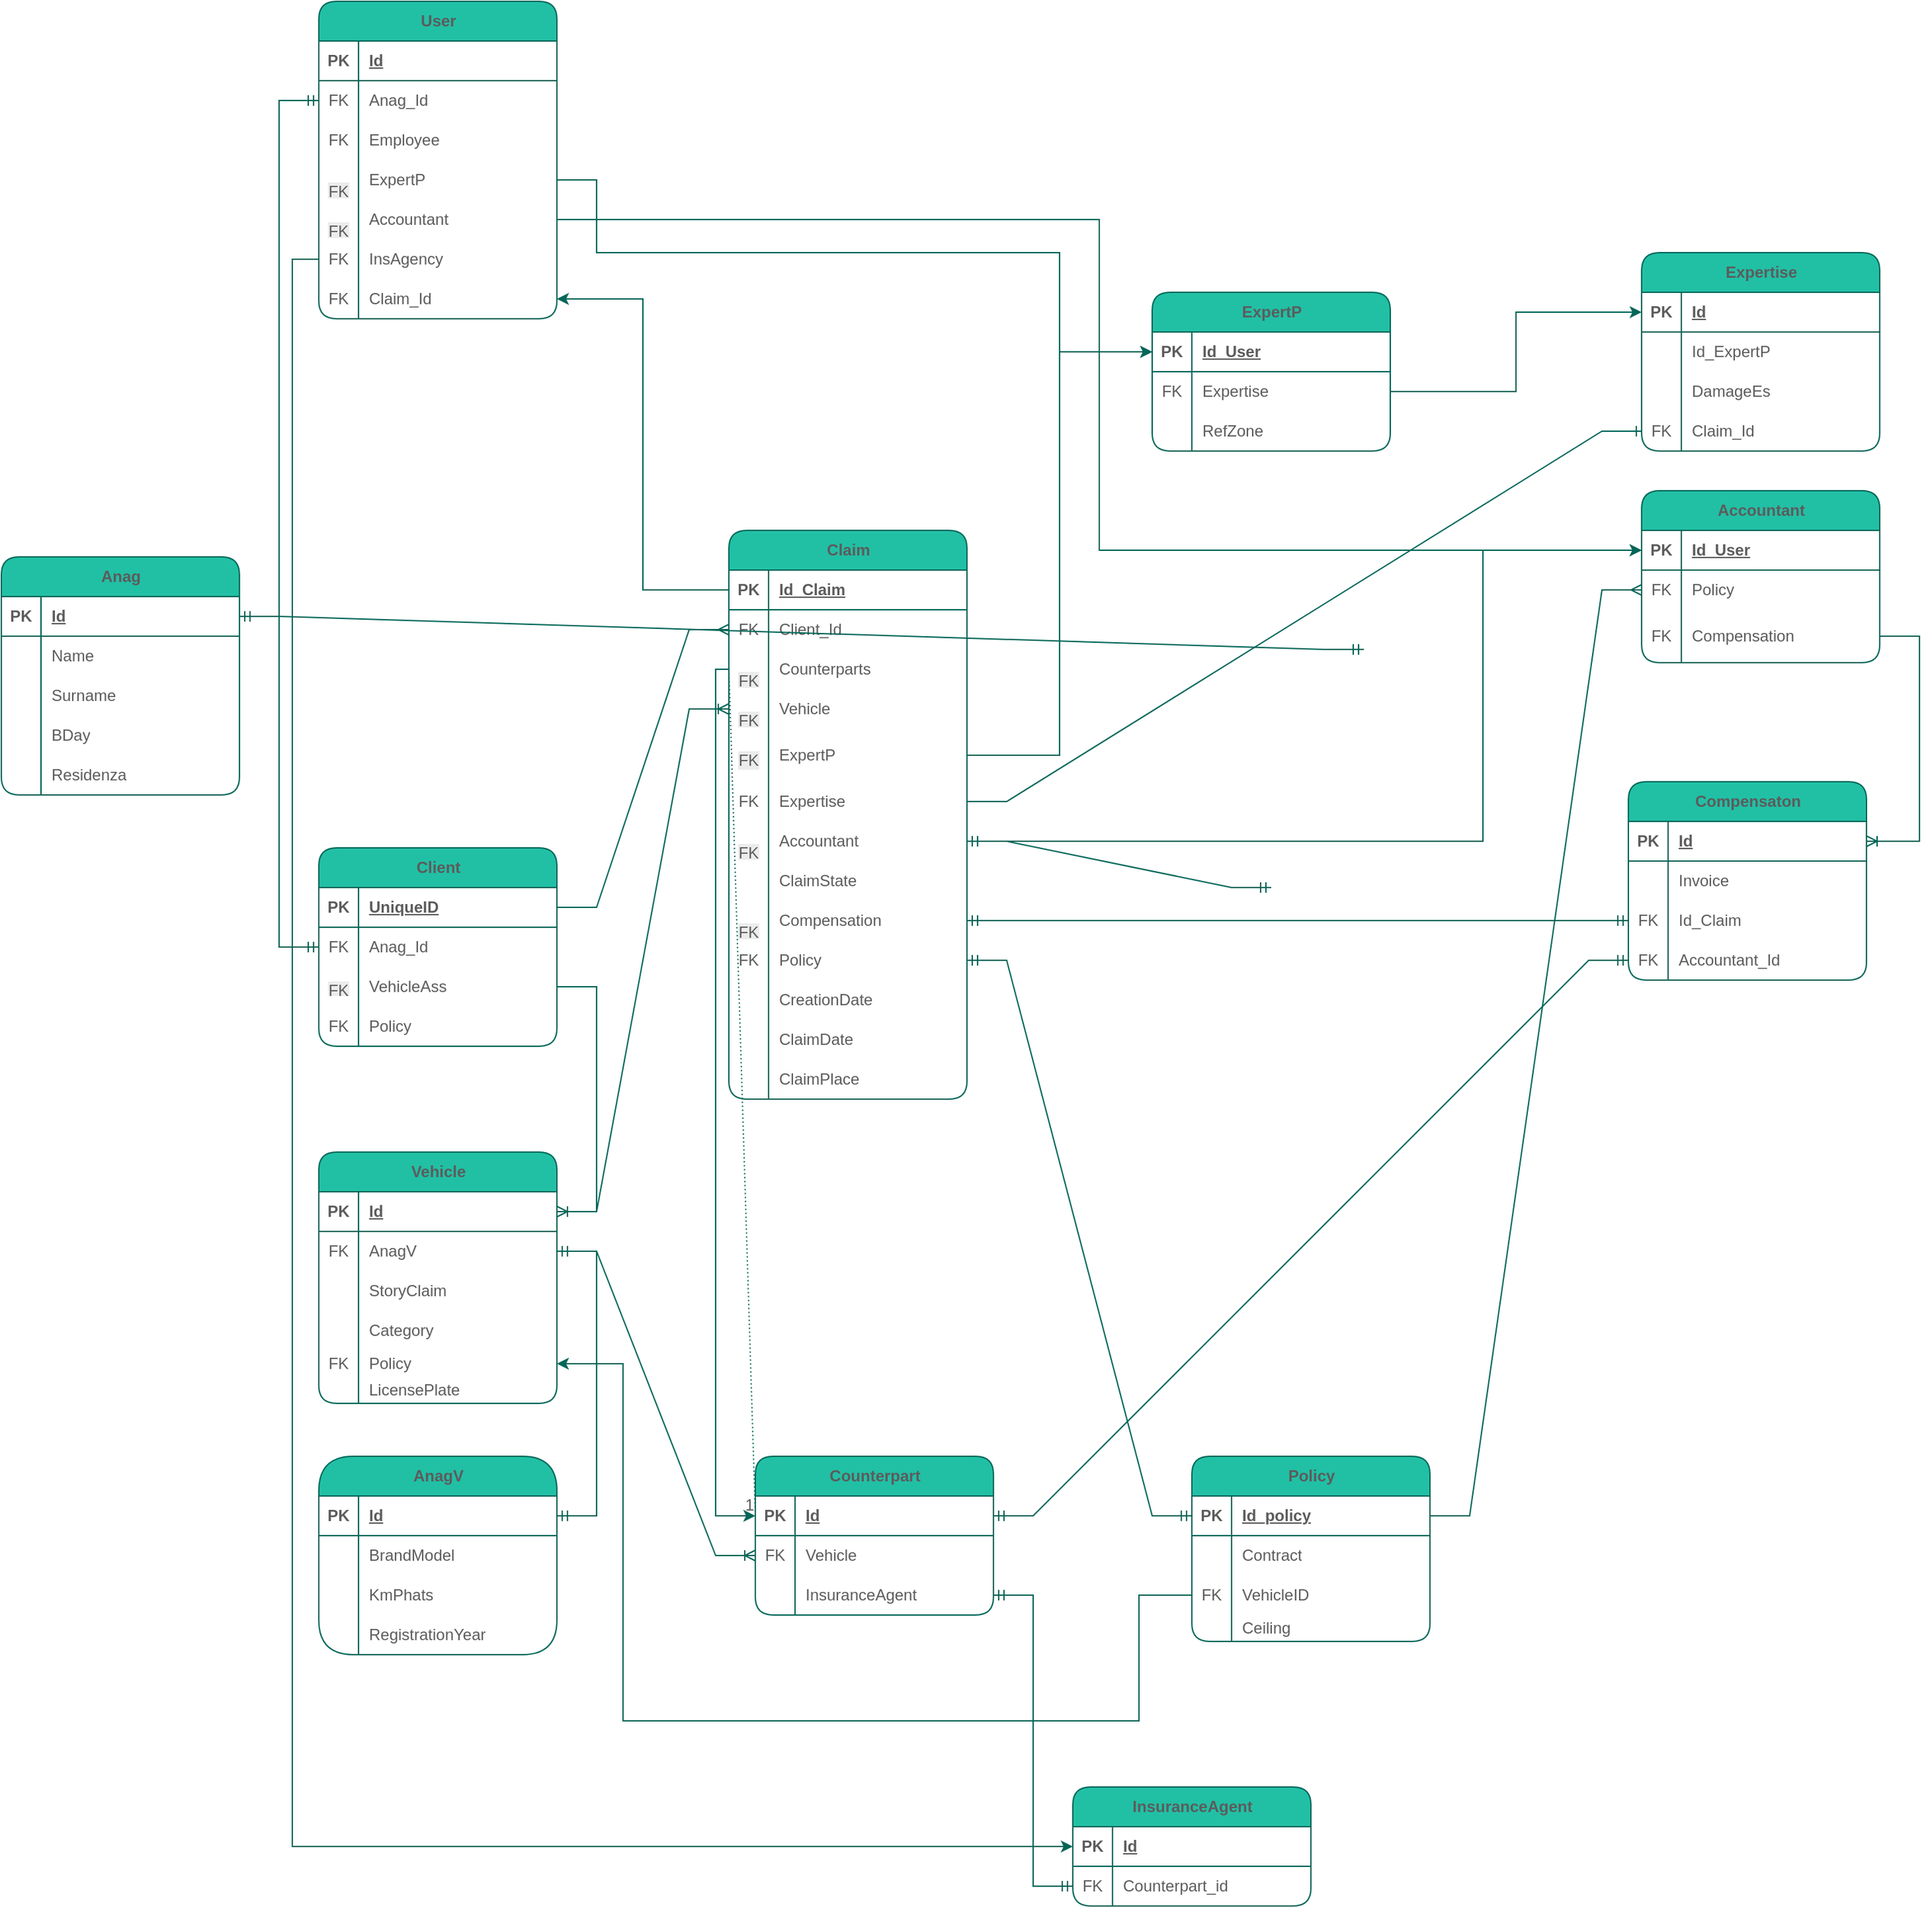 <mxfile version="28.0.6">
  <diagram name="Page-1" id="5svEXqOCDcFB_yDbxjdx">
    <mxGraphModel dx="1961" dy="1757" grid="1" gridSize="10" guides="0" tooltips="1" connect="1" arrows="1" fold="1" page="1" pageScale="1" pageWidth="850" pageHeight="1100" math="0" shadow="0">
      <root>
        <mxCell id="0" />
        <mxCell id="1" parent="0" />
        <mxCell id="dDkFH5Ff9M02Oupnt17l-5" value="Client" style="shape=table;startSize=30;container=1;collapsible=1;childLayout=tableLayout;fixedRows=1;rowLines=0;fontStyle=1;align=center;resizeLast=1;html=1;labelBackgroundColor=none;fillColor=#21C0A5;strokeColor=#006658;fontColor=#5C5C5C;rounded=1;" vertex="1" parent="1">
          <mxGeometry x="80" y="150" width="180" height="150" as="geometry" />
        </mxCell>
        <mxCell id="dDkFH5Ff9M02Oupnt17l-6" value="" style="shape=tableRow;horizontal=0;startSize=0;swimlaneHead=0;swimlaneBody=0;fillColor=none;collapsible=0;dropTarget=0;points=[[0,0.5],[1,0.5]];portConstraint=eastwest;top=0;left=0;right=0;bottom=1;labelBackgroundColor=none;strokeColor=#006658;fontColor=#5C5C5C;" vertex="1" parent="dDkFH5Ff9M02Oupnt17l-5">
          <mxGeometry y="30" width="180" height="30" as="geometry" />
        </mxCell>
        <mxCell id="dDkFH5Ff9M02Oupnt17l-7" value="PK" style="shape=partialRectangle;connectable=0;fillColor=none;top=0;left=0;bottom=0;right=0;fontStyle=1;overflow=hidden;whiteSpace=wrap;html=1;labelBackgroundColor=none;strokeColor=#006658;fontColor=#5C5C5C;" vertex="1" parent="dDkFH5Ff9M02Oupnt17l-6">
          <mxGeometry width="30" height="30" as="geometry">
            <mxRectangle width="30" height="30" as="alternateBounds" />
          </mxGeometry>
        </mxCell>
        <mxCell id="dDkFH5Ff9M02Oupnt17l-8" value="UniqueID" style="shape=partialRectangle;connectable=0;fillColor=none;top=0;left=0;bottom=0;right=0;align=left;spacingLeft=6;fontStyle=5;overflow=hidden;whiteSpace=wrap;html=1;labelBackgroundColor=none;strokeColor=#006658;fontColor=#5C5C5C;" vertex="1" parent="dDkFH5Ff9M02Oupnt17l-6">
          <mxGeometry x="30" width="150" height="30" as="geometry">
            <mxRectangle width="150" height="30" as="alternateBounds" />
          </mxGeometry>
        </mxCell>
        <mxCell id="dDkFH5Ff9M02Oupnt17l-9" value="" style="shape=tableRow;horizontal=0;startSize=0;swimlaneHead=0;swimlaneBody=0;fillColor=none;collapsible=0;dropTarget=0;points=[[0,0.5],[1,0.5]];portConstraint=eastwest;top=0;left=0;right=0;bottom=0;labelBackgroundColor=none;strokeColor=#006658;fontColor=#5C5C5C;" vertex="1" parent="dDkFH5Ff9M02Oupnt17l-5">
          <mxGeometry y="60" width="180" height="30" as="geometry" />
        </mxCell>
        <mxCell id="dDkFH5Ff9M02Oupnt17l-10" value="FK" style="shape=partialRectangle;connectable=0;fillColor=none;top=0;left=0;bottom=0;right=0;editable=1;overflow=hidden;whiteSpace=wrap;html=1;labelBackgroundColor=none;strokeColor=#006658;fontColor=#5C5C5C;" vertex="1" parent="dDkFH5Ff9M02Oupnt17l-9">
          <mxGeometry width="30" height="30" as="geometry">
            <mxRectangle width="30" height="30" as="alternateBounds" />
          </mxGeometry>
        </mxCell>
        <mxCell id="dDkFH5Ff9M02Oupnt17l-11" value="Anag_Id" style="shape=partialRectangle;connectable=0;fillColor=none;top=0;left=0;bottom=0;right=0;align=left;spacingLeft=6;overflow=hidden;whiteSpace=wrap;html=1;labelBackgroundColor=none;strokeColor=#006658;fontColor=#5C5C5C;" vertex="1" parent="dDkFH5Ff9M02Oupnt17l-9">
          <mxGeometry x="30" width="150" height="30" as="geometry">
            <mxRectangle width="150" height="30" as="alternateBounds" />
          </mxGeometry>
        </mxCell>
        <mxCell id="dDkFH5Ff9M02Oupnt17l-12" value="" style="shape=tableRow;horizontal=0;startSize=0;swimlaneHead=0;swimlaneBody=0;fillColor=none;collapsible=0;dropTarget=0;points=[[0,0.5],[1,0.5]];portConstraint=eastwest;top=0;left=0;right=0;bottom=0;labelBackgroundColor=none;strokeColor=#006658;fontColor=#5C5C5C;" vertex="1" parent="dDkFH5Ff9M02Oupnt17l-5">
          <mxGeometry y="90" width="180" height="30" as="geometry" />
        </mxCell>
        <mxCell id="dDkFH5Ff9M02Oupnt17l-13" value="&lt;div style=&quot;line-height: 50%;&quot;&gt;&lt;div style=&quot;&quot;&gt;&lt;br&gt;&lt;/div&gt;&lt;span style=&quot;color: rgb(92, 92, 92); font-family: Helvetica; font-size: 12px; font-style: normal; font-variant-ligatures: normal; font-variant-caps: normal; font-weight: 400; letter-spacing: normal; orphans: 2; text-indent: 0px; text-transform: none; widows: 2; word-spacing: 0px; -webkit-text-stroke-width: 0px; white-space: normal; background-color: rgb(236, 236, 236); text-decoration-thickness: initial; text-decoration-style: initial; text-decoration-color: initial; float: none; display: inline !important;&quot;&gt;&lt;div&gt;&lt;span style=&quot;background-color: light-dark(rgb(236, 236, 236), rgb(34, 34, 34)); color: light-dark(rgb(92, 92, 92), rgb(158, 158, 158));&quot;&gt;FK&lt;/span&gt;&lt;/div&gt;&lt;/span&gt;&lt;div style=&quot;&quot;&gt;&lt;/div&gt;&lt;/div&gt;" style="shape=partialRectangle;connectable=0;fillColor=none;top=0;left=0;bottom=0;right=0;editable=1;overflow=hidden;whiteSpace=wrap;html=1;labelBackgroundColor=none;strokeColor=#006658;fontColor=#5C5C5C;align=center;" vertex="1" parent="dDkFH5Ff9M02Oupnt17l-12">
          <mxGeometry width="30" height="30" as="geometry">
            <mxRectangle width="30" height="30" as="alternateBounds" />
          </mxGeometry>
        </mxCell>
        <mxCell id="dDkFH5Ff9M02Oupnt17l-14" value="VehicleAss" style="shape=partialRectangle;connectable=0;fillColor=none;top=0;left=0;bottom=0;right=0;align=left;spacingLeft=6;overflow=hidden;whiteSpace=wrap;html=1;labelBackgroundColor=none;strokeColor=#006658;fontColor=#5C5C5C;" vertex="1" parent="dDkFH5Ff9M02Oupnt17l-12">
          <mxGeometry x="30" width="150" height="30" as="geometry">
            <mxRectangle width="150" height="30" as="alternateBounds" />
          </mxGeometry>
        </mxCell>
        <mxCell id="dDkFH5Ff9M02Oupnt17l-396" style="shape=tableRow;horizontal=0;startSize=0;swimlaneHead=0;swimlaneBody=0;fillColor=none;collapsible=0;dropTarget=0;points=[[0,0.5],[1,0.5]];portConstraint=eastwest;top=0;left=0;right=0;bottom=0;labelBackgroundColor=none;strokeColor=#006658;fontColor=#5C5C5C;" vertex="1" parent="dDkFH5Ff9M02Oupnt17l-5">
          <mxGeometry y="120" width="180" height="30" as="geometry" />
        </mxCell>
        <mxCell id="dDkFH5Ff9M02Oupnt17l-397" value="FK" style="shape=partialRectangle;connectable=0;fillColor=none;top=0;left=0;bottom=0;right=0;editable=1;overflow=hidden;whiteSpace=wrap;html=1;labelBackgroundColor=none;strokeColor=#006658;fontColor=#5C5C5C;align=center;" vertex="1" parent="dDkFH5Ff9M02Oupnt17l-396">
          <mxGeometry width="30" height="30" as="geometry">
            <mxRectangle width="30" height="30" as="alternateBounds" />
          </mxGeometry>
        </mxCell>
        <mxCell id="dDkFH5Ff9M02Oupnt17l-398" value="Policy" style="shape=partialRectangle;connectable=0;fillColor=none;top=0;left=0;bottom=0;right=0;align=left;spacingLeft=6;overflow=hidden;whiteSpace=wrap;html=1;labelBackgroundColor=none;strokeColor=#006658;fontColor=#5C5C5C;" vertex="1" parent="dDkFH5Ff9M02Oupnt17l-396">
          <mxGeometry x="30" width="150" height="30" as="geometry">
            <mxRectangle width="150" height="30" as="alternateBounds" />
          </mxGeometry>
        </mxCell>
        <mxCell id="dDkFH5Ff9M02Oupnt17l-18" value="Vehicle" style="shape=table;startSize=30;container=1;collapsible=1;childLayout=tableLayout;fixedRows=1;rowLines=0;fontStyle=1;align=center;resizeLast=1;html=1;labelBackgroundColor=none;fillColor=#21C0A5;strokeColor=#006658;fontColor=#5C5C5C;rounded=1;" vertex="1" parent="1">
          <mxGeometry x="80" y="380" width="180" height="190" as="geometry" />
        </mxCell>
        <mxCell id="dDkFH5Ff9M02Oupnt17l-19" value="" style="shape=tableRow;horizontal=0;startSize=0;swimlaneHead=0;swimlaneBody=0;fillColor=none;collapsible=0;dropTarget=0;points=[[0,0.5],[1,0.5]];portConstraint=eastwest;top=0;left=0;right=0;bottom=1;labelBackgroundColor=none;strokeColor=#006658;fontColor=#5C5C5C;" vertex="1" parent="dDkFH5Ff9M02Oupnt17l-18">
          <mxGeometry y="30" width="180" height="30" as="geometry" />
        </mxCell>
        <mxCell id="dDkFH5Ff9M02Oupnt17l-20" value="PK" style="shape=partialRectangle;connectable=0;fillColor=none;top=0;left=0;bottom=0;right=0;fontStyle=1;overflow=hidden;whiteSpace=wrap;html=1;labelBackgroundColor=none;strokeColor=#006658;fontColor=#5C5C5C;" vertex="1" parent="dDkFH5Ff9M02Oupnt17l-19">
          <mxGeometry width="30" height="30" as="geometry">
            <mxRectangle width="30" height="30" as="alternateBounds" />
          </mxGeometry>
        </mxCell>
        <mxCell id="dDkFH5Ff9M02Oupnt17l-21" value="Id" style="shape=partialRectangle;connectable=0;fillColor=none;top=0;left=0;bottom=0;right=0;align=left;spacingLeft=6;fontStyle=5;overflow=hidden;whiteSpace=wrap;html=1;labelBackgroundColor=none;strokeColor=#006658;fontColor=#5C5C5C;" vertex="1" parent="dDkFH5Ff9M02Oupnt17l-19">
          <mxGeometry x="30" width="150" height="30" as="geometry">
            <mxRectangle width="150" height="30" as="alternateBounds" />
          </mxGeometry>
        </mxCell>
        <mxCell id="dDkFH5Ff9M02Oupnt17l-22" value="" style="shape=tableRow;horizontal=0;startSize=0;swimlaneHead=0;swimlaneBody=0;fillColor=none;collapsible=0;dropTarget=0;points=[[0,0.5],[1,0.5]];portConstraint=eastwest;top=0;left=0;right=0;bottom=0;labelBackgroundColor=none;strokeColor=#006658;fontColor=#5C5C5C;" vertex="1" parent="dDkFH5Ff9M02Oupnt17l-18">
          <mxGeometry y="60" width="180" height="30" as="geometry" />
        </mxCell>
        <mxCell id="dDkFH5Ff9M02Oupnt17l-23" value="FK" style="shape=partialRectangle;connectable=0;fillColor=none;top=0;left=0;bottom=0;right=0;editable=1;overflow=hidden;whiteSpace=wrap;html=1;labelBackgroundColor=none;strokeColor=#006658;fontColor=#5C5C5C;" vertex="1" parent="dDkFH5Ff9M02Oupnt17l-22">
          <mxGeometry width="30" height="30" as="geometry">
            <mxRectangle width="30" height="30" as="alternateBounds" />
          </mxGeometry>
        </mxCell>
        <mxCell id="dDkFH5Ff9M02Oupnt17l-24" value="AnagV" style="shape=partialRectangle;connectable=0;fillColor=none;top=0;left=0;bottom=0;right=0;align=left;spacingLeft=6;overflow=hidden;whiteSpace=wrap;html=1;labelBackgroundColor=none;strokeColor=#006658;fontColor=#5C5C5C;" vertex="1" parent="dDkFH5Ff9M02Oupnt17l-22">
          <mxGeometry x="30" width="150" height="30" as="geometry">
            <mxRectangle width="150" height="30" as="alternateBounds" />
          </mxGeometry>
        </mxCell>
        <mxCell id="dDkFH5Ff9M02Oupnt17l-25" value="" style="shape=tableRow;horizontal=0;startSize=0;swimlaneHead=0;swimlaneBody=0;fillColor=none;collapsible=0;dropTarget=0;points=[[0,0.5],[1,0.5]];portConstraint=eastwest;top=0;left=0;right=0;bottom=0;labelBackgroundColor=none;strokeColor=#006658;fontColor=#5C5C5C;" vertex="1" parent="dDkFH5Ff9M02Oupnt17l-18">
          <mxGeometry y="90" width="180" height="30" as="geometry" />
        </mxCell>
        <mxCell id="dDkFH5Ff9M02Oupnt17l-26" value="" style="shape=partialRectangle;connectable=0;fillColor=none;top=0;left=0;bottom=0;right=0;editable=1;overflow=hidden;whiteSpace=wrap;html=1;labelBackgroundColor=none;strokeColor=#006658;fontColor=#5C5C5C;" vertex="1" parent="dDkFH5Ff9M02Oupnt17l-25">
          <mxGeometry width="30" height="30" as="geometry">
            <mxRectangle width="30" height="30" as="alternateBounds" />
          </mxGeometry>
        </mxCell>
        <mxCell id="dDkFH5Ff9M02Oupnt17l-27" value="StoryClaim" style="shape=partialRectangle;connectable=0;fillColor=none;top=0;left=0;bottom=0;right=0;align=left;spacingLeft=6;overflow=hidden;whiteSpace=wrap;html=1;labelBackgroundColor=none;strokeColor=#006658;fontColor=#5C5C5C;" vertex="1" parent="dDkFH5Ff9M02Oupnt17l-25">
          <mxGeometry x="30" width="150" height="30" as="geometry">
            <mxRectangle width="150" height="30" as="alternateBounds" />
          </mxGeometry>
        </mxCell>
        <mxCell id="dDkFH5Ff9M02Oupnt17l-28" value="" style="shape=tableRow;horizontal=0;startSize=0;swimlaneHead=0;swimlaneBody=0;fillColor=none;collapsible=0;dropTarget=0;points=[[0,0.5],[1,0.5]];portConstraint=eastwest;top=0;left=0;right=0;bottom=0;labelBackgroundColor=none;strokeColor=#006658;fontColor=#5C5C5C;" vertex="1" parent="dDkFH5Ff9M02Oupnt17l-18">
          <mxGeometry y="120" width="180" height="30" as="geometry" />
        </mxCell>
        <mxCell id="dDkFH5Ff9M02Oupnt17l-29" value="" style="shape=partialRectangle;connectable=0;fillColor=none;top=0;left=0;bottom=0;right=0;editable=1;overflow=hidden;whiteSpace=wrap;html=1;labelBackgroundColor=none;strokeColor=#006658;fontColor=#5C5C5C;" vertex="1" parent="dDkFH5Ff9M02Oupnt17l-28">
          <mxGeometry width="30" height="30" as="geometry">
            <mxRectangle width="30" height="30" as="alternateBounds" />
          </mxGeometry>
        </mxCell>
        <mxCell id="dDkFH5Ff9M02Oupnt17l-30" value="Category" style="shape=partialRectangle;connectable=0;fillColor=none;top=0;left=0;bottom=0;right=0;align=left;spacingLeft=6;overflow=hidden;whiteSpace=wrap;html=1;labelBackgroundColor=none;strokeColor=#006658;fontColor=#5C5C5C;" vertex="1" parent="dDkFH5Ff9M02Oupnt17l-28">
          <mxGeometry x="30" width="150" height="30" as="geometry">
            <mxRectangle width="150" height="30" as="alternateBounds" />
          </mxGeometry>
        </mxCell>
        <mxCell id="dDkFH5Ff9M02Oupnt17l-252" style="shape=tableRow;horizontal=0;startSize=0;swimlaneHead=0;swimlaneBody=0;fillColor=none;collapsible=0;dropTarget=0;points=[[0,0.5],[1,0.5]];portConstraint=eastwest;top=0;left=0;right=0;bottom=0;labelBackgroundColor=none;strokeColor=#006658;fontColor=#5C5C5C;" vertex="1" parent="dDkFH5Ff9M02Oupnt17l-18">
          <mxGeometry y="150" width="180" height="20" as="geometry" />
        </mxCell>
        <mxCell id="dDkFH5Ff9M02Oupnt17l-253" value="FK" style="shape=partialRectangle;connectable=0;fillColor=none;top=0;left=0;bottom=0;right=0;editable=1;overflow=hidden;whiteSpace=wrap;html=1;labelBackgroundColor=none;strokeColor=#006658;fontColor=#5C5C5C;" vertex="1" parent="dDkFH5Ff9M02Oupnt17l-252">
          <mxGeometry width="30" height="20" as="geometry">
            <mxRectangle width="30" height="20" as="alternateBounds" />
          </mxGeometry>
        </mxCell>
        <mxCell id="dDkFH5Ff9M02Oupnt17l-254" value="Policy" style="shape=partialRectangle;connectable=0;fillColor=none;top=0;left=0;bottom=0;right=0;align=left;spacingLeft=6;overflow=hidden;whiteSpace=wrap;html=1;labelBackgroundColor=none;strokeColor=#006658;fontColor=#5C5C5C;" vertex="1" parent="dDkFH5Ff9M02Oupnt17l-252">
          <mxGeometry x="30" width="150" height="20" as="geometry">
            <mxRectangle width="150" height="20" as="alternateBounds" />
          </mxGeometry>
        </mxCell>
        <mxCell id="dDkFH5Ff9M02Oupnt17l-362" style="shape=tableRow;horizontal=0;startSize=0;swimlaneHead=0;swimlaneBody=0;fillColor=none;collapsible=0;dropTarget=0;points=[[0,0.5],[1,0.5]];portConstraint=eastwest;top=0;left=0;right=0;bottom=0;labelBackgroundColor=none;strokeColor=#006658;fontColor=#5C5C5C;" vertex="1" parent="dDkFH5Ff9M02Oupnt17l-18">
          <mxGeometry y="170" width="180" height="20" as="geometry" />
        </mxCell>
        <mxCell id="dDkFH5Ff9M02Oupnt17l-363" style="shape=partialRectangle;connectable=0;fillColor=none;top=0;left=0;bottom=0;right=0;editable=1;overflow=hidden;whiteSpace=wrap;html=1;labelBackgroundColor=none;strokeColor=#006658;fontColor=#5C5C5C;" vertex="1" parent="dDkFH5Ff9M02Oupnt17l-362">
          <mxGeometry width="30" height="20" as="geometry">
            <mxRectangle width="30" height="20" as="alternateBounds" />
          </mxGeometry>
        </mxCell>
        <mxCell id="dDkFH5Ff9M02Oupnt17l-364" value="LicensePlate" style="shape=partialRectangle;connectable=0;fillColor=none;top=0;left=0;bottom=0;right=0;align=left;spacingLeft=6;overflow=hidden;whiteSpace=wrap;html=1;labelBackgroundColor=none;strokeColor=#006658;fontColor=#5C5C5C;" vertex="1" parent="dDkFH5Ff9M02Oupnt17l-362">
          <mxGeometry x="30" width="150" height="20" as="geometry">
            <mxRectangle width="150" height="20" as="alternateBounds" />
          </mxGeometry>
        </mxCell>
        <mxCell id="dDkFH5Ff9M02Oupnt17l-31" value="" style="edgeStyle=entityRelationEdgeStyle;fontSize=12;html=1;endArrow=ERoneToMany;rounded=0;entryX=1;entryY=0.5;entryDx=0;entryDy=0;labelBackgroundColor=none;strokeColor=#006658;fontColor=default;" edge="1" parent="1" source="dDkFH5Ff9M02Oupnt17l-12" target="dDkFH5Ff9M02Oupnt17l-19">
          <mxGeometry width="100" height="100" relative="1" as="geometry">
            <mxPoint x="350" y="390" as="sourcePoint" />
            <mxPoint x="450" y="290" as="targetPoint" />
            <Array as="points">
              <mxPoint x="40" y="250" />
              <mxPoint x="60" y="260" />
              <mxPoint x="40" y="270" />
              <mxPoint x="50" y="240" />
              <mxPoint x="10" y="290" />
              <mxPoint x="70" y="340" />
            </Array>
          </mxGeometry>
        </mxCell>
        <mxCell id="dDkFH5Ff9M02Oupnt17l-32" value="AnagV" style="shape=table;startSize=30;container=1;collapsible=1;childLayout=tableLayout;fixedRows=1;rowLines=0;fontStyle=1;align=center;resizeLast=1;html=1;labelBackgroundColor=none;fillColor=#21C0A5;strokeColor=#006658;fontColor=#5C5C5C;rounded=1;arcSize=29;" vertex="1" parent="1">
          <mxGeometry x="80" y="610" width="180" height="150" as="geometry" />
        </mxCell>
        <mxCell id="dDkFH5Ff9M02Oupnt17l-33" value="" style="shape=tableRow;horizontal=0;startSize=0;swimlaneHead=0;swimlaneBody=0;fillColor=none;collapsible=0;dropTarget=0;points=[[0,0.5],[1,0.5]];portConstraint=eastwest;top=0;left=0;right=0;bottom=1;labelBackgroundColor=none;strokeColor=#006658;fontColor=#5C5C5C;" vertex="1" parent="dDkFH5Ff9M02Oupnt17l-32">
          <mxGeometry y="30" width="180" height="30" as="geometry" />
        </mxCell>
        <mxCell id="dDkFH5Ff9M02Oupnt17l-34" value="PK" style="shape=partialRectangle;connectable=0;fillColor=none;top=0;left=0;bottom=0;right=0;fontStyle=1;overflow=hidden;whiteSpace=wrap;html=1;labelBackgroundColor=none;strokeColor=#006658;fontColor=#5C5C5C;" vertex="1" parent="dDkFH5Ff9M02Oupnt17l-33">
          <mxGeometry width="30" height="30" as="geometry">
            <mxRectangle width="30" height="30" as="alternateBounds" />
          </mxGeometry>
        </mxCell>
        <mxCell id="dDkFH5Ff9M02Oupnt17l-35" value="Id" style="shape=partialRectangle;connectable=0;fillColor=none;top=0;left=0;bottom=0;right=0;align=left;spacingLeft=6;fontStyle=5;overflow=hidden;whiteSpace=wrap;html=1;labelBackgroundColor=none;strokeColor=#006658;fontColor=#5C5C5C;" vertex="1" parent="dDkFH5Ff9M02Oupnt17l-33">
          <mxGeometry x="30" width="150" height="30" as="geometry">
            <mxRectangle width="150" height="30" as="alternateBounds" />
          </mxGeometry>
        </mxCell>
        <mxCell id="dDkFH5Ff9M02Oupnt17l-36" value="" style="shape=tableRow;horizontal=0;startSize=0;swimlaneHead=0;swimlaneBody=0;fillColor=none;collapsible=0;dropTarget=0;points=[[0,0.5],[1,0.5]];portConstraint=eastwest;top=0;left=0;right=0;bottom=0;labelBackgroundColor=none;strokeColor=#006658;fontColor=#5C5C5C;" vertex="1" parent="dDkFH5Ff9M02Oupnt17l-32">
          <mxGeometry y="60" width="180" height="30" as="geometry" />
        </mxCell>
        <mxCell id="dDkFH5Ff9M02Oupnt17l-37" value="" style="shape=partialRectangle;connectable=0;fillColor=none;top=0;left=0;bottom=0;right=0;editable=1;overflow=hidden;whiteSpace=wrap;html=1;labelBackgroundColor=none;strokeColor=#006658;fontColor=#5C5C5C;" vertex="1" parent="dDkFH5Ff9M02Oupnt17l-36">
          <mxGeometry width="30" height="30" as="geometry">
            <mxRectangle width="30" height="30" as="alternateBounds" />
          </mxGeometry>
        </mxCell>
        <mxCell id="dDkFH5Ff9M02Oupnt17l-38" value="BrandModel" style="shape=partialRectangle;connectable=0;fillColor=none;top=0;left=0;bottom=0;right=0;align=left;spacingLeft=6;overflow=hidden;whiteSpace=wrap;html=1;labelBackgroundColor=none;strokeColor=#006658;fontColor=#5C5C5C;" vertex="1" parent="dDkFH5Ff9M02Oupnt17l-36">
          <mxGeometry x="30" width="150" height="30" as="geometry">
            <mxRectangle width="150" height="30" as="alternateBounds" />
          </mxGeometry>
        </mxCell>
        <mxCell id="dDkFH5Ff9M02Oupnt17l-39" value="" style="shape=tableRow;horizontal=0;startSize=0;swimlaneHead=0;swimlaneBody=0;fillColor=none;collapsible=0;dropTarget=0;points=[[0,0.5],[1,0.5]];portConstraint=eastwest;top=0;left=0;right=0;bottom=0;labelBackgroundColor=none;strokeColor=#006658;fontColor=#5C5C5C;" vertex="1" parent="dDkFH5Ff9M02Oupnt17l-32">
          <mxGeometry y="90" width="180" height="30" as="geometry" />
        </mxCell>
        <mxCell id="dDkFH5Ff9M02Oupnt17l-40" value="" style="shape=partialRectangle;connectable=0;fillColor=none;top=0;left=0;bottom=0;right=0;editable=1;overflow=hidden;whiteSpace=wrap;html=1;labelBackgroundColor=none;strokeColor=#006658;fontColor=#5C5C5C;" vertex="1" parent="dDkFH5Ff9M02Oupnt17l-39">
          <mxGeometry width="30" height="30" as="geometry">
            <mxRectangle width="30" height="30" as="alternateBounds" />
          </mxGeometry>
        </mxCell>
        <mxCell id="dDkFH5Ff9M02Oupnt17l-41" value="KmPhats" style="shape=partialRectangle;connectable=0;fillColor=none;top=0;left=0;bottom=0;right=0;align=left;spacingLeft=6;overflow=hidden;whiteSpace=wrap;html=1;labelBackgroundColor=none;strokeColor=#006658;fontColor=#5C5C5C;" vertex="1" parent="dDkFH5Ff9M02Oupnt17l-39">
          <mxGeometry x="30" width="150" height="30" as="geometry">
            <mxRectangle width="150" height="30" as="alternateBounds" />
          </mxGeometry>
        </mxCell>
        <mxCell id="dDkFH5Ff9M02Oupnt17l-42" value="" style="shape=tableRow;horizontal=0;startSize=0;swimlaneHead=0;swimlaneBody=0;fillColor=none;collapsible=0;dropTarget=0;points=[[0,0.5],[1,0.5]];portConstraint=eastwest;top=0;left=0;right=0;bottom=0;labelBackgroundColor=none;strokeColor=#006658;fontColor=#5C5C5C;" vertex="1" parent="dDkFH5Ff9M02Oupnt17l-32">
          <mxGeometry y="120" width="180" height="30" as="geometry" />
        </mxCell>
        <mxCell id="dDkFH5Ff9M02Oupnt17l-43" value="" style="shape=partialRectangle;connectable=0;fillColor=none;top=0;left=0;bottom=0;right=0;editable=1;overflow=hidden;whiteSpace=wrap;html=1;labelBackgroundColor=none;strokeColor=#006658;fontColor=#5C5C5C;" vertex="1" parent="dDkFH5Ff9M02Oupnt17l-42">
          <mxGeometry width="30" height="30" as="geometry">
            <mxRectangle width="30" height="30" as="alternateBounds" />
          </mxGeometry>
        </mxCell>
        <mxCell id="dDkFH5Ff9M02Oupnt17l-44" value="RegistrationYear" style="shape=partialRectangle;connectable=0;fillColor=none;top=0;left=0;bottom=0;right=0;align=left;spacingLeft=6;overflow=hidden;whiteSpace=wrap;html=1;labelBackgroundColor=none;strokeColor=#006658;fontColor=#5C5C5C;" vertex="1" parent="dDkFH5Ff9M02Oupnt17l-42">
          <mxGeometry x="30" width="150" height="30" as="geometry">
            <mxRectangle width="150" height="30" as="alternateBounds" />
          </mxGeometry>
        </mxCell>
        <mxCell id="dDkFH5Ff9M02Oupnt17l-46" value="" style="edgeStyle=entityRelationEdgeStyle;fontSize=12;html=1;endArrow=ERmandOne;startArrow=ERmandOne;rounded=0;entryX=1;entryY=0.5;entryDx=0;entryDy=0;labelBackgroundColor=none;strokeColor=#006658;fontColor=default;" edge="1" parent="1" source="dDkFH5Ff9M02Oupnt17l-33" target="dDkFH5Ff9M02Oupnt17l-22">
          <mxGeometry width="100" height="100" relative="1" as="geometry">
            <mxPoint x="10" y="665" as="sourcePoint" />
            <mxPoint x="10" y="435" as="targetPoint" />
            <Array as="points">
              <mxPoint x="-100" y="525" />
              <mxPoint x="-90" y="545" />
              <mxPoint x="-60" y="515" />
            </Array>
          </mxGeometry>
        </mxCell>
        <mxCell id="dDkFH5Ff9M02Oupnt17l-48" value="User" style="shape=table;startSize=30;container=1;collapsible=1;childLayout=tableLayout;fixedRows=1;rowLines=0;fontStyle=1;align=center;resizeLast=1;html=1;miterlimit=4;swimlaneLine=1;strokeColor=#006658;rounded=1;labelBackgroundColor=none;fillColor=#21C0A5;fontColor=#5C5C5C;" vertex="1" parent="1">
          <mxGeometry x="80" y="-490" width="180" height="240" as="geometry" />
        </mxCell>
        <mxCell id="dDkFH5Ff9M02Oupnt17l-49" value="" style="shape=tableRow;horizontal=0;startSize=0;swimlaneHead=0;swimlaneBody=0;fillColor=none;collapsible=0;dropTarget=0;points=[[0,0.5],[1,0.5]];portConstraint=eastwest;top=0;left=0;right=0;bottom=1;labelBackgroundColor=none;strokeColor=#006658;fontColor=#5C5C5C;" vertex="1" parent="dDkFH5Ff9M02Oupnt17l-48">
          <mxGeometry y="30" width="180" height="30" as="geometry" />
        </mxCell>
        <mxCell id="dDkFH5Ff9M02Oupnt17l-50" value="PK" style="shape=partialRectangle;connectable=0;fillColor=none;top=0;left=0;bottom=0;right=0;fontStyle=1;overflow=hidden;whiteSpace=wrap;html=1;labelBackgroundColor=none;strokeColor=#006658;fontColor=#5C5C5C;" vertex="1" parent="dDkFH5Ff9M02Oupnt17l-49">
          <mxGeometry width="30" height="30" as="geometry">
            <mxRectangle width="30" height="30" as="alternateBounds" />
          </mxGeometry>
        </mxCell>
        <mxCell id="dDkFH5Ff9M02Oupnt17l-51" value="Id" style="shape=partialRectangle;connectable=0;fillColor=none;top=0;left=0;bottom=0;right=0;align=left;spacingLeft=6;fontStyle=5;overflow=hidden;whiteSpace=wrap;html=1;labelBackgroundColor=none;strokeColor=#006658;fontColor=#5C5C5C;" vertex="1" parent="dDkFH5Ff9M02Oupnt17l-49">
          <mxGeometry x="30" width="150" height="30" as="geometry">
            <mxRectangle width="150" height="30" as="alternateBounds" />
          </mxGeometry>
        </mxCell>
        <mxCell id="dDkFH5Ff9M02Oupnt17l-52" value="" style="shape=tableRow;horizontal=0;startSize=0;swimlaneHead=0;swimlaneBody=0;fillColor=none;collapsible=0;dropTarget=0;points=[[0,0.5],[1,0.5]];portConstraint=eastwest;top=0;left=0;right=0;bottom=0;swimlaneLine=0;labelBackgroundColor=none;strokeColor=#006658;fontColor=#5C5C5C;" vertex="1" parent="dDkFH5Ff9M02Oupnt17l-48">
          <mxGeometry y="60" width="180" height="30" as="geometry" />
        </mxCell>
        <mxCell id="dDkFH5Ff9M02Oupnt17l-53" value="FK" style="shape=partialRectangle;connectable=0;fillColor=none;top=0;left=0;bottom=0;right=0;editable=1;overflow=hidden;whiteSpace=wrap;html=1;labelBackgroundColor=none;strokeColor=#006658;fontColor=#5C5C5C;" vertex="1" parent="dDkFH5Ff9M02Oupnt17l-52">
          <mxGeometry width="30" height="30" as="geometry">
            <mxRectangle width="30" height="30" as="alternateBounds" />
          </mxGeometry>
        </mxCell>
        <mxCell id="dDkFH5Ff9M02Oupnt17l-54" value="Anag_Id" style="shape=partialRectangle;connectable=0;fillColor=none;top=0;left=0;bottom=0;right=0;align=left;spacingLeft=6;overflow=hidden;whiteSpace=wrap;html=1;labelBackgroundColor=none;strokeColor=#006658;fontColor=#5C5C5C;" vertex="1" parent="dDkFH5Ff9M02Oupnt17l-52">
          <mxGeometry x="30" width="150" height="30" as="geometry">
            <mxRectangle width="150" height="30" as="alternateBounds" />
          </mxGeometry>
        </mxCell>
        <mxCell id="dDkFH5Ff9M02Oupnt17l-58" value="" style="shape=tableRow;horizontal=0;startSize=0;swimlaneHead=0;swimlaneBody=0;fillColor=none;collapsible=0;dropTarget=0;points=[[0,0.5],[1,0.5]];portConstraint=eastwest;top=0;left=0;right=0;bottom=0;labelBackgroundColor=none;strokeColor=#006658;fontColor=#5C5C5C;" vertex="1" parent="dDkFH5Ff9M02Oupnt17l-48">
          <mxGeometry y="90" width="180" height="30" as="geometry" />
        </mxCell>
        <mxCell id="dDkFH5Ff9M02Oupnt17l-59" value="FK" style="shape=partialRectangle;connectable=0;fillColor=none;top=0;left=0;bottom=0;right=0;editable=1;overflow=hidden;whiteSpace=wrap;html=1;labelBackgroundColor=none;strokeColor=#006658;fontColor=#5C5C5C;" vertex="1" parent="dDkFH5Ff9M02Oupnt17l-58">
          <mxGeometry width="30" height="30" as="geometry">
            <mxRectangle width="30" height="30" as="alternateBounds" />
          </mxGeometry>
        </mxCell>
        <mxCell id="dDkFH5Ff9M02Oupnt17l-60" value="Employee" style="shape=partialRectangle;connectable=0;fillColor=none;top=0;left=0;bottom=0;right=0;align=left;spacingLeft=6;overflow=hidden;whiteSpace=wrap;html=1;allowArrows=1;recursiveResize=1;labelBackgroundColor=none;strokeColor=#006658;fontColor=#5C5C5C;" vertex="1" parent="dDkFH5Ff9M02Oupnt17l-58">
          <mxGeometry x="30" width="150" height="30" as="geometry">
            <mxRectangle width="150" height="30" as="alternateBounds" />
          </mxGeometry>
        </mxCell>
        <mxCell id="dDkFH5Ff9M02Oupnt17l-334" style="shape=tableRow;horizontal=0;startSize=0;swimlaneHead=0;swimlaneBody=0;fillColor=none;collapsible=0;dropTarget=0;points=[[0,0.5],[1,0.5]];portConstraint=eastwest;top=0;left=0;right=0;bottom=0;labelBackgroundColor=none;strokeColor=#006658;fontColor=#5C5C5C;" vertex="1" parent="dDkFH5Ff9M02Oupnt17l-48">
          <mxGeometry y="120" width="180" height="30" as="geometry" />
        </mxCell>
        <mxCell id="dDkFH5Ff9M02Oupnt17l-335" value="&#xa;&lt;span style=&quot;color: rgb(92, 92, 92); font-family: Helvetica; font-size: 12px; font-style: normal; font-variant-ligatures: normal; font-variant-caps: normal; font-weight: 400; letter-spacing: normal; orphans: 2; text-align: center; text-indent: 0px; text-transform: none; widows: 2; word-spacing: 0px; -webkit-text-stroke-width: 0px; white-space: normal; background-color: rgb(236, 236, 236); text-decoration-thickness: initial; text-decoration-style: initial; text-decoration-color: initial; display: inline !important; float: none;&quot;&gt;FK&lt;/span&gt;&#xa;&#xa;" style="shape=partialRectangle;connectable=0;fillColor=none;top=0;left=0;bottom=0;right=0;editable=1;overflow=hidden;whiteSpace=wrap;html=1;labelBackgroundColor=none;strokeColor=#006658;fontColor=#5C5C5C;" vertex="1" parent="dDkFH5Ff9M02Oupnt17l-334">
          <mxGeometry width="30" height="30" as="geometry">
            <mxRectangle width="30" height="30" as="alternateBounds" />
          </mxGeometry>
        </mxCell>
        <mxCell id="dDkFH5Ff9M02Oupnt17l-336" value="ExpertP" style="shape=partialRectangle;connectable=0;fillColor=none;top=0;left=0;bottom=0;right=0;align=left;spacingLeft=6;overflow=hidden;whiteSpace=wrap;html=1;allowArrows=1;recursiveResize=1;labelBackgroundColor=none;strokeColor=#006658;fontColor=#5C5C5C;" vertex="1" parent="dDkFH5Ff9M02Oupnt17l-334">
          <mxGeometry x="30" width="150" height="30" as="geometry">
            <mxRectangle width="150" height="30" as="alternateBounds" />
          </mxGeometry>
        </mxCell>
        <mxCell id="dDkFH5Ff9M02Oupnt17l-337" style="shape=tableRow;horizontal=0;startSize=0;swimlaneHead=0;swimlaneBody=0;fillColor=none;collapsible=0;dropTarget=0;points=[[0,0.5],[1,0.5]];portConstraint=eastwest;top=0;left=0;right=0;bottom=0;labelBackgroundColor=none;strokeColor=#006658;fontColor=#5C5C5C;" vertex="1" parent="dDkFH5Ff9M02Oupnt17l-48">
          <mxGeometry y="150" width="180" height="30" as="geometry" />
        </mxCell>
        <mxCell id="dDkFH5Ff9M02Oupnt17l-338" value="&#xa;&lt;span style=&quot;color: rgb(92, 92, 92); font-family: Helvetica; font-size: 12px; font-style: normal; font-variant-ligatures: normal; font-variant-caps: normal; font-weight: 400; letter-spacing: normal; orphans: 2; text-align: center; text-indent: 0px; text-transform: none; widows: 2; word-spacing: 0px; -webkit-text-stroke-width: 0px; white-space: normal; background-color: rgb(236, 236, 236); text-decoration-thickness: initial; text-decoration-style: initial; text-decoration-color: initial; display: inline !important; float: none;&quot;&gt;FK&lt;/span&gt;&#xa;&#xa;" style="shape=partialRectangle;connectable=0;fillColor=none;top=0;left=0;bottom=0;right=0;editable=1;overflow=hidden;whiteSpace=wrap;html=1;labelBackgroundColor=none;strokeColor=#006658;fontColor=#5C5C5C;" vertex="1" parent="dDkFH5Ff9M02Oupnt17l-337">
          <mxGeometry width="30" height="30" as="geometry">
            <mxRectangle width="30" height="30" as="alternateBounds" />
          </mxGeometry>
        </mxCell>
        <mxCell id="dDkFH5Ff9M02Oupnt17l-339" value="Accountant" style="shape=partialRectangle;connectable=0;fillColor=none;top=0;left=0;bottom=0;right=0;align=left;spacingLeft=6;overflow=hidden;whiteSpace=wrap;html=1;allowArrows=1;recursiveResize=1;labelBackgroundColor=none;strokeColor=#006658;fontColor=#5C5C5C;" vertex="1" parent="dDkFH5Ff9M02Oupnt17l-337">
          <mxGeometry x="30" width="150" height="30" as="geometry">
            <mxRectangle width="150" height="30" as="alternateBounds" />
          </mxGeometry>
        </mxCell>
        <mxCell id="dDkFH5Ff9M02Oupnt17l-382" style="shape=tableRow;horizontal=0;startSize=0;swimlaneHead=0;swimlaneBody=0;fillColor=none;collapsible=0;dropTarget=0;points=[[0,0.5],[1,0.5]];portConstraint=eastwest;top=0;left=0;right=0;bottom=0;labelBackgroundColor=none;strokeColor=#006658;fontColor=#5C5C5C;" vertex="1" parent="dDkFH5Ff9M02Oupnt17l-48">
          <mxGeometry y="180" width="180" height="30" as="geometry" />
        </mxCell>
        <mxCell id="dDkFH5Ff9M02Oupnt17l-383" value="FK" style="shape=partialRectangle;connectable=0;fillColor=none;top=0;left=0;bottom=0;right=0;editable=1;overflow=hidden;whiteSpace=wrap;html=1;labelBackgroundColor=none;strokeColor=#006658;fontColor=#5C5C5C;" vertex="1" parent="dDkFH5Ff9M02Oupnt17l-382">
          <mxGeometry width="30" height="30" as="geometry">
            <mxRectangle width="30" height="30" as="alternateBounds" />
          </mxGeometry>
        </mxCell>
        <mxCell id="dDkFH5Ff9M02Oupnt17l-384" value="InsAgency" style="shape=partialRectangle;connectable=0;fillColor=none;top=0;left=0;bottom=0;right=0;align=left;spacingLeft=6;overflow=hidden;whiteSpace=wrap;html=1;allowArrows=1;recursiveResize=1;labelBackgroundColor=none;strokeColor=#006658;fontColor=#5C5C5C;" vertex="1" parent="dDkFH5Ff9M02Oupnt17l-382">
          <mxGeometry x="30" width="150" height="30" as="geometry">
            <mxRectangle width="150" height="30" as="alternateBounds" />
          </mxGeometry>
        </mxCell>
        <mxCell id="dDkFH5Ff9M02Oupnt17l-392" style="shape=tableRow;horizontal=0;startSize=0;swimlaneHead=0;swimlaneBody=0;fillColor=none;collapsible=0;dropTarget=0;points=[[0,0.5],[1,0.5]];portConstraint=eastwest;top=0;left=0;right=0;bottom=0;labelBackgroundColor=none;strokeColor=#006658;fontColor=#5C5C5C;" vertex="1" parent="dDkFH5Ff9M02Oupnt17l-48">
          <mxGeometry y="210" width="180" height="30" as="geometry" />
        </mxCell>
        <mxCell id="dDkFH5Ff9M02Oupnt17l-393" value="FK" style="shape=partialRectangle;connectable=0;fillColor=none;top=0;left=0;bottom=0;right=0;editable=1;overflow=hidden;whiteSpace=wrap;html=1;labelBackgroundColor=none;strokeColor=#006658;fontColor=#5C5C5C;" vertex="1" parent="dDkFH5Ff9M02Oupnt17l-392">
          <mxGeometry width="30" height="30" as="geometry">
            <mxRectangle width="30" height="30" as="alternateBounds" />
          </mxGeometry>
        </mxCell>
        <mxCell id="dDkFH5Ff9M02Oupnt17l-394" value="Claim_Id" style="shape=partialRectangle;connectable=0;fillColor=none;top=0;left=0;bottom=0;right=0;align=left;spacingLeft=6;overflow=hidden;whiteSpace=wrap;html=1;allowArrows=1;recursiveResize=1;labelBackgroundColor=none;strokeColor=#006658;fontColor=#5C5C5C;" vertex="1" parent="dDkFH5Ff9M02Oupnt17l-392">
          <mxGeometry x="30" width="150" height="30" as="geometry">
            <mxRectangle width="150" height="30" as="alternateBounds" />
          </mxGeometry>
        </mxCell>
        <mxCell id="dDkFH5Ff9M02Oupnt17l-91" value="Anag" style="shape=table;startSize=30;container=1;collapsible=1;childLayout=tableLayout;fixedRows=1;rowLines=0;fontStyle=1;align=center;resizeLast=1;html=1;miterlimit=4;swimlaneLine=1;strokeColor=#006658;rounded=1;labelBackgroundColor=none;fillColor=#21C0A5;fontColor=#5C5C5C;" vertex="1" parent="1">
          <mxGeometry x="-160" y="-70" width="180" height="180" as="geometry" />
        </mxCell>
        <mxCell id="dDkFH5Ff9M02Oupnt17l-92" value="" style="shape=tableRow;horizontal=0;startSize=0;swimlaneHead=0;swimlaneBody=0;fillColor=none;collapsible=0;dropTarget=0;points=[[0,0.5],[1,0.5]];portConstraint=eastwest;top=0;left=0;right=0;bottom=1;labelBackgroundColor=none;strokeColor=#006658;fontColor=#5C5C5C;" vertex="1" parent="dDkFH5Ff9M02Oupnt17l-91">
          <mxGeometry y="30" width="180" height="30" as="geometry" />
        </mxCell>
        <mxCell id="dDkFH5Ff9M02Oupnt17l-93" value="PK" style="shape=partialRectangle;connectable=0;fillColor=none;top=0;left=0;bottom=0;right=0;fontStyle=1;overflow=hidden;whiteSpace=wrap;html=1;labelBackgroundColor=none;strokeColor=#006658;fontColor=#5C5C5C;" vertex="1" parent="dDkFH5Ff9M02Oupnt17l-92">
          <mxGeometry width="30" height="30" as="geometry">
            <mxRectangle width="30" height="30" as="alternateBounds" />
          </mxGeometry>
        </mxCell>
        <mxCell id="dDkFH5Ff9M02Oupnt17l-94" value="Id" style="shape=partialRectangle;connectable=0;fillColor=none;top=0;left=0;bottom=0;right=0;align=left;spacingLeft=6;fontStyle=5;overflow=hidden;whiteSpace=wrap;html=1;labelBackgroundColor=none;strokeColor=#006658;fontColor=#5C5C5C;" vertex="1" parent="dDkFH5Ff9M02Oupnt17l-92">
          <mxGeometry x="30" width="150" height="30" as="geometry">
            <mxRectangle width="150" height="30" as="alternateBounds" />
          </mxGeometry>
        </mxCell>
        <mxCell id="dDkFH5Ff9M02Oupnt17l-95" value="" style="shape=tableRow;horizontal=0;startSize=0;swimlaneHead=0;swimlaneBody=0;fillColor=none;collapsible=0;dropTarget=0;points=[[0,0.5],[1,0.5]];portConstraint=eastwest;top=0;left=0;right=0;bottom=0;swimlaneLine=0;labelBackgroundColor=none;strokeColor=#006658;fontColor=#5C5C5C;" vertex="1" parent="dDkFH5Ff9M02Oupnt17l-91">
          <mxGeometry y="60" width="180" height="30" as="geometry" />
        </mxCell>
        <mxCell id="dDkFH5Ff9M02Oupnt17l-96" value="" style="shape=partialRectangle;connectable=0;fillColor=none;top=0;left=0;bottom=0;right=0;editable=1;overflow=hidden;whiteSpace=wrap;html=1;labelBackgroundColor=none;strokeColor=#006658;fontColor=#5C5C5C;" vertex="1" parent="dDkFH5Ff9M02Oupnt17l-95">
          <mxGeometry width="30" height="30" as="geometry">
            <mxRectangle width="30" height="30" as="alternateBounds" />
          </mxGeometry>
        </mxCell>
        <mxCell id="dDkFH5Ff9M02Oupnt17l-97" value="Name&lt;span style=&quot;white-space: pre;&quot;&gt;&#x9;&lt;/span&gt;" style="shape=partialRectangle;connectable=0;fillColor=none;top=0;left=0;bottom=0;right=0;align=left;spacingLeft=6;overflow=hidden;whiteSpace=wrap;html=1;labelBackgroundColor=none;strokeColor=#006658;fontColor=#5C5C5C;" vertex="1" parent="dDkFH5Ff9M02Oupnt17l-95">
          <mxGeometry x="30" width="150" height="30" as="geometry">
            <mxRectangle width="150" height="30" as="alternateBounds" />
          </mxGeometry>
        </mxCell>
        <mxCell id="dDkFH5Ff9M02Oupnt17l-98" value="" style="shape=tableRow;horizontal=0;startSize=0;swimlaneHead=0;swimlaneBody=0;fillColor=none;collapsible=0;dropTarget=0;points=[[0,0.5],[1,0.5]];portConstraint=eastwest;top=0;left=0;right=0;bottom=0;swimlaneLine=0;labelBackgroundColor=none;strokeColor=#006658;fontColor=#5C5C5C;" vertex="1" parent="dDkFH5Ff9M02Oupnt17l-91">
          <mxGeometry y="90" width="180" height="30" as="geometry" />
        </mxCell>
        <mxCell id="dDkFH5Ff9M02Oupnt17l-99" value="" style="shape=partialRectangle;connectable=0;fillColor=none;top=0;left=0;bottom=0;right=0;editable=1;overflow=hidden;whiteSpace=wrap;html=1;labelBackgroundColor=none;strokeColor=#006658;fontColor=#5C5C5C;" vertex="1" parent="dDkFH5Ff9M02Oupnt17l-98">
          <mxGeometry width="30" height="30" as="geometry">
            <mxRectangle width="30" height="30" as="alternateBounds" />
          </mxGeometry>
        </mxCell>
        <mxCell id="dDkFH5Ff9M02Oupnt17l-100" value="Surname" style="shape=partialRectangle;connectable=0;fillColor=none;top=0;left=0;bottom=0;right=0;align=left;spacingLeft=6;overflow=hidden;whiteSpace=wrap;html=1;labelBackgroundColor=none;strokeColor=#006658;fontColor=#5C5C5C;" vertex="1" parent="dDkFH5Ff9M02Oupnt17l-98">
          <mxGeometry x="30" width="150" height="30" as="geometry">
            <mxRectangle width="150" height="30" as="alternateBounds" />
          </mxGeometry>
        </mxCell>
        <mxCell id="dDkFH5Ff9M02Oupnt17l-101" value="" style="shape=tableRow;horizontal=0;startSize=0;swimlaneHead=0;swimlaneBody=0;fillColor=none;collapsible=0;dropTarget=0;points=[[0,0.5],[1,0.5]];portConstraint=eastwest;top=0;left=0;right=0;bottom=0;labelBackgroundColor=none;strokeColor=#006658;fontColor=#5C5C5C;" vertex="1" parent="dDkFH5Ff9M02Oupnt17l-91">
          <mxGeometry y="120" width="180" height="30" as="geometry" />
        </mxCell>
        <mxCell id="dDkFH5Ff9M02Oupnt17l-102" value="" style="shape=partialRectangle;connectable=0;fillColor=none;top=0;left=0;bottom=0;right=0;editable=1;overflow=hidden;whiteSpace=wrap;html=1;labelBackgroundColor=none;strokeColor=#006658;fontColor=#5C5C5C;" vertex="1" parent="dDkFH5Ff9M02Oupnt17l-101">
          <mxGeometry width="30" height="30" as="geometry">
            <mxRectangle width="30" height="30" as="alternateBounds" />
          </mxGeometry>
        </mxCell>
        <mxCell id="dDkFH5Ff9M02Oupnt17l-103" value="BDay" style="shape=partialRectangle;connectable=0;fillColor=none;top=0;left=0;bottom=0;right=0;align=left;spacingLeft=6;overflow=hidden;whiteSpace=wrap;html=1;allowArrows=1;recursiveResize=1;labelBackgroundColor=none;strokeColor=#006658;fontColor=#5C5C5C;" vertex="1" parent="dDkFH5Ff9M02Oupnt17l-101">
          <mxGeometry x="30" width="150" height="30" as="geometry">
            <mxRectangle width="150" height="30" as="alternateBounds" />
          </mxGeometry>
        </mxCell>
        <mxCell id="dDkFH5Ff9M02Oupnt17l-402" style="shape=tableRow;horizontal=0;startSize=0;swimlaneHead=0;swimlaneBody=0;fillColor=none;collapsible=0;dropTarget=0;points=[[0,0.5],[1,0.5]];portConstraint=eastwest;top=0;left=0;right=0;bottom=0;labelBackgroundColor=none;strokeColor=#006658;fontColor=#5C5C5C;" vertex="1" parent="dDkFH5Ff9M02Oupnt17l-91">
          <mxGeometry y="150" width="180" height="30" as="geometry" />
        </mxCell>
        <mxCell id="dDkFH5Ff9M02Oupnt17l-403" style="shape=partialRectangle;connectable=0;fillColor=none;top=0;left=0;bottom=0;right=0;editable=1;overflow=hidden;whiteSpace=wrap;html=1;labelBackgroundColor=none;strokeColor=#006658;fontColor=#5C5C5C;" vertex="1" parent="dDkFH5Ff9M02Oupnt17l-402">
          <mxGeometry width="30" height="30" as="geometry">
            <mxRectangle width="30" height="30" as="alternateBounds" />
          </mxGeometry>
        </mxCell>
        <mxCell id="dDkFH5Ff9M02Oupnt17l-404" value="Residenza" style="shape=partialRectangle;connectable=0;fillColor=none;top=0;left=0;bottom=0;right=0;align=left;spacingLeft=6;overflow=hidden;whiteSpace=wrap;html=1;allowArrows=1;recursiveResize=1;labelBackgroundColor=none;strokeColor=#006658;fontColor=#5C5C5C;" vertex="1" parent="dDkFH5Ff9M02Oupnt17l-402">
          <mxGeometry x="30" width="150" height="30" as="geometry">
            <mxRectangle width="150" height="30" as="alternateBounds" />
          </mxGeometry>
        </mxCell>
        <mxCell id="dDkFH5Ff9M02Oupnt17l-104" value="" style="edgeStyle=entityRelationEdgeStyle;fontSize=12;html=1;endArrow=ERmandOne;startArrow=ERmandOne;rounded=0;strokeColor=#006658;fontColor=#5C5C5C;fillColor=#21C0A5;exitX=1;exitY=0.5;exitDx=0;exitDy=0;" edge="1" parent="1" source="dDkFH5Ff9M02Oupnt17l-92" target="dDkFH5Ff9M02Oupnt17l-52">
          <mxGeometry width="100" height="100" relative="1" as="geometry">
            <mxPoint x="-90" y="110" as="sourcePoint" />
            <mxPoint x="10" y="10" as="targetPoint" />
          </mxGeometry>
        </mxCell>
        <mxCell id="dDkFH5Ff9M02Oupnt17l-105" value="" style="edgeStyle=entityRelationEdgeStyle;fontSize=12;html=1;endArrow=ERmandOne;startArrow=ERmandOne;rounded=0;strokeColor=#006658;fontColor=#5C5C5C;fillColor=#21C0A5;entryX=0;entryY=0.5;entryDx=0;entryDy=0;exitX=1;exitY=0.5;exitDx=0;exitDy=0;" edge="1" parent="1" source="dDkFH5Ff9M02Oupnt17l-92" target="dDkFH5Ff9M02Oupnt17l-9">
          <mxGeometry width="100" height="100" relative="1" as="geometry">
            <mxPoint x="-90" y="210" as="sourcePoint" />
            <mxPoint x="10" y="110" as="targetPoint" />
          </mxGeometry>
        </mxCell>
        <mxCell id="dDkFH5Ff9M02Oupnt17l-120" value="ExpertP" style="shape=table;startSize=30;container=1;collapsible=1;childLayout=tableLayout;fixedRows=1;rowLines=0;fontStyle=1;align=center;resizeLast=1;html=1;miterlimit=4;swimlaneLine=1;strokeColor=#006658;rounded=1;labelBackgroundColor=none;fillColor=#21C0A5;fontColor=#5C5C5C;" vertex="1" parent="1">
          <mxGeometry x="710" y="-270" width="180" height="120" as="geometry">
            <mxRectangle x="740" y="-80" width="80" height="30" as="alternateBounds" />
          </mxGeometry>
        </mxCell>
        <mxCell id="dDkFH5Ff9M02Oupnt17l-121" value="" style="shape=tableRow;horizontal=0;startSize=0;swimlaneHead=0;swimlaneBody=0;fillColor=none;collapsible=0;dropTarget=0;points=[[0,0.5],[1,0.5]];portConstraint=eastwest;top=0;left=0;right=0;bottom=1;labelBackgroundColor=none;strokeColor=#006658;fontColor=#5C5C5C;" vertex="1" parent="dDkFH5Ff9M02Oupnt17l-120">
          <mxGeometry y="30" width="180" height="30" as="geometry" />
        </mxCell>
        <mxCell id="dDkFH5Ff9M02Oupnt17l-122" value="PK" style="shape=partialRectangle;connectable=0;fillColor=none;top=0;left=0;bottom=0;right=0;fontStyle=1;overflow=hidden;whiteSpace=wrap;html=1;labelBackgroundColor=none;strokeColor=#006658;fontColor=#5C5C5C;" vertex="1" parent="dDkFH5Ff9M02Oupnt17l-121">
          <mxGeometry width="30" height="30" as="geometry">
            <mxRectangle width="30" height="30" as="alternateBounds" />
          </mxGeometry>
        </mxCell>
        <mxCell id="dDkFH5Ff9M02Oupnt17l-123" value="Id_User" style="shape=partialRectangle;connectable=0;fillColor=none;top=0;left=0;bottom=0;right=0;align=left;spacingLeft=6;fontStyle=5;overflow=hidden;whiteSpace=wrap;html=1;labelBackgroundColor=none;strokeColor=#006658;fontColor=#5C5C5C;" vertex="1" parent="dDkFH5Ff9M02Oupnt17l-121">
          <mxGeometry x="30" width="150" height="30" as="geometry">
            <mxRectangle width="150" height="30" as="alternateBounds" />
          </mxGeometry>
        </mxCell>
        <mxCell id="dDkFH5Ff9M02Oupnt17l-124" value="" style="shape=tableRow;horizontal=0;startSize=0;swimlaneHead=0;swimlaneBody=0;fillColor=none;collapsible=0;dropTarget=0;points=[[0,0.5],[1,0.5]];portConstraint=eastwest;top=0;left=0;right=0;bottom=0;swimlaneLine=0;labelBackgroundColor=none;strokeColor=#006658;fontColor=#5C5C5C;" vertex="1" parent="dDkFH5Ff9M02Oupnt17l-120">
          <mxGeometry y="60" width="180" height="30" as="geometry" />
        </mxCell>
        <mxCell id="dDkFH5Ff9M02Oupnt17l-125" value="FK" style="shape=partialRectangle;connectable=0;fillColor=none;top=0;left=0;bottom=0;right=0;editable=1;overflow=hidden;whiteSpace=wrap;html=1;labelBackgroundColor=none;strokeColor=#006658;fontColor=#5C5C5C;" vertex="1" parent="dDkFH5Ff9M02Oupnt17l-124">
          <mxGeometry width="30" height="30" as="geometry">
            <mxRectangle width="30" height="30" as="alternateBounds" />
          </mxGeometry>
        </mxCell>
        <mxCell id="dDkFH5Ff9M02Oupnt17l-126" value="Expertise" style="shape=partialRectangle;connectable=0;fillColor=none;top=0;left=0;bottom=0;right=0;align=left;spacingLeft=6;overflow=hidden;whiteSpace=wrap;html=1;labelBackgroundColor=none;strokeColor=#006658;fontColor=#5C5C5C;" vertex="1" parent="dDkFH5Ff9M02Oupnt17l-124">
          <mxGeometry x="30" width="150" height="30" as="geometry">
            <mxRectangle width="150" height="30" as="alternateBounds" />
          </mxGeometry>
        </mxCell>
        <mxCell id="dDkFH5Ff9M02Oupnt17l-130" value="" style="shape=tableRow;horizontal=0;startSize=0;swimlaneHead=0;swimlaneBody=0;fillColor=none;collapsible=0;dropTarget=0;points=[[0,0.5],[1,0.5]];portConstraint=eastwest;top=0;left=0;right=0;bottom=0;labelBackgroundColor=none;strokeColor=#006658;fontColor=#5C5C5C;" vertex="1" parent="dDkFH5Ff9M02Oupnt17l-120">
          <mxGeometry y="90" width="180" height="30" as="geometry" />
        </mxCell>
        <mxCell id="dDkFH5Ff9M02Oupnt17l-131" value="" style="shape=partialRectangle;connectable=0;fillColor=none;top=0;left=0;bottom=0;right=0;editable=1;overflow=hidden;whiteSpace=wrap;html=1;labelBackgroundColor=none;strokeColor=#006658;fontColor=#5C5C5C;" vertex="1" parent="dDkFH5Ff9M02Oupnt17l-130">
          <mxGeometry width="30" height="30" as="geometry">
            <mxRectangle width="30" height="30" as="alternateBounds" />
          </mxGeometry>
        </mxCell>
        <mxCell id="dDkFH5Ff9M02Oupnt17l-132" value="RefZone" style="shape=partialRectangle;connectable=0;fillColor=none;top=0;left=0;bottom=0;right=0;align=left;spacingLeft=6;overflow=hidden;whiteSpace=wrap;html=1;allowArrows=1;recursiveResize=1;labelBackgroundColor=none;strokeColor=#006658;fontColor=#5C5C5C;" vertex="1" parent="dDkFH5Ff9M02Oupnt17l-130">
          <mxGeometry x="30" width="150" height="30" as="geometry">
            <mxRectangle width="150" height="30" as="alternateBounds" />
          </mxGeometry>
        </mxCell>
        <mxCell id="dDkFH5Ff9M02Oupnt17l-133" value="Accountant" style="shape=table;startSize=30;container=1;collapsible=1;childLayout=tableLayout;fixedRows=1;rowLines=0;fontStyle=1;align=center;resizeLast=1;html=1;miterlimit=4;swimlaneLine=1;strokeColor=#006658;rounded=1;labelBackgroundColor=none;fillColor=#21C0A5;fontColor=#5C5C5C;" vertex="1" parent="1">
          <mxGeometry x="1080" y="-120" width="180" height="130" as="geometry" />
        </mxCell>
        <mxCell id="dDkFH5Ff9M02Oupnt17l-134" value="" style="shape=tableRow;horizontal=0;startSize=0;swimlaneHead=0;swimlaneBody=0;fillColor=none;collapsible=0;dropTarget=0;points=[[0,0.5],[1,0.5]];portConstraint=eastwest;top=0;left=0;right=0;bottom=1;labelBackgroundColor=none;strokeColor=#006658;fontColor=#5C5C5C;" vertex="1" parent="dDkFH5Ff9M02Oupnt17l-133">
          <mxGeometry y="30" width="180" height="30" as="geometry" />
        </mxCell>
        <mxCell id="dDkFH5Ff9M02Oupnt17l-135" value="PK" style="shape=partialRectangle;connectable=0;fillColor=none;top=0;left=0;bottom=0;right=0;fontStyle=1;overflow=hidden;whiteSpace=wrap;html=1;labelBackgroundColor=none;strokeColor=#006658;fontColor=#5C5C5C;" vertex="1" parent="dDkFH5Ff9M02Oupnt17l-134">
          <mxGeometry width="30" height="30" as="geometry">
            <mxRectangle width="30" height="30" as="alternateBounds" />
          </mxGeometry>
        </mxCell>
        <mxCell id="dDkFH5Ff9M02Oupnt17l-136" value="Id_User" style="shape=partialRectangle;connectable=0;fillColor=none;top=0;left=0;bottom=0;right=0;align=left;spacingLeft=6;fontStyle=5;overflow=hidden;whiteSpace=wrap;html=1;labelBackgroundColor=none;strokeColor=#006658;fontColor=#5C5C5C;" vertex="1" parent="dDkFH5Ff9M02Oupnt17l-134">
          <mxGeometry x="30" width="150" height="30" as="geometry">
            <mxRectangle width="150" height="30" as="alternateBounds" />
          </mxGeometry>
        </mxCell>
        <mxCell id="dDkFH5Ff9M02Oupnt17l-140" value="" style="shape=tableRow;horizontal=0;startSize=0;swimlaneHead=0;swimlaneBody=0;fillColor=none;collapsible=0;dropTarget=0;points=[[0,0.5],[1,0.5]];portConstraint=eastwest;top=0;left=0;right=0;bottom=0;swimlaneLine=0;labelBackgroundColor=none;strokeColor=#006658;fontColor=#5C5C5C;" vertex="1" parent="dDkFH5Ff9M02Oupnt17l-133">
          <mxGeometry y="60" width="180" height="30" as="geometry" />
        </mxCell>
        <mxCell id="dDkFH5Ff9M02Oupnt17l-141" value="FK" style="shape=partialRectangle;connectable=0;fillColor=none;top=0;left=0;bottom=0;right=0;editable=1;overflow=hidden;whiteSpace=wrap;html=1;labelBackgroundColor=none;strokeColor=#006658;fontColor=#5C5C5C;" vertex="1" parent="dDkFH5Ff9M02Oupnt17l-140">
          <mxGeometry width="30" height="30" as="geometry">
            <mxRectangle width="30" height="30" as="alternateBounds" />
          </mxGeometry>
        </mxCell>
        <mxCell id="dDkFH5Ff9M02Oupnt17l-142" value="Policy" style="shape=partialRectangle;connectable=0;fillColor=none;top=0;left=0;bottom=0;right=0;align=left;spacingLeft=6;overflow=hidden;whiteSpace=wrap;html=1;labelBackgroundColor=none;strokeColor=#006658;fontColor=#5C5C5C;" vertex="1" parent="dDkFH5Ff9M02Oupnt17l-140">
          <mxGeometry x="30" width="150" height="30" as="geometry">
            <mxRectangle width="150" height="30" as="alternateBounds" />
          </mxGeometry>
        </mxCell>
        <mxCell id="dDkFH5Ff9M02Oupnt17l-143" value="" style="shape=tableRow;horizontal=0;startSize=0;swimlaneHead=0;swimlaneBody=0;fillColor=none;collapsible=0;dropTarget=0;points=[[0,0.5],[1,0.5]];portConstraint=eastwest;top=0;left=0;right=0;bottom=0;labelBackgroundColor=none;strokeColor=#006658;fontColor=#5C5C5C;" vertex="1" parent="dDkFH5Ff9M02Oupnt17l-133">
          <mxGeometry y="90" width="180" height="40" as="geometry" />
        </mxCell>
        <mxCell id="dDkFH5Ff9M02Oupnt17l-144" value="FK" style="shape=partialRectangle;connectable=0;fillColor=none;top=0;left=0;bottom=0;right=0;editable=1;overflow=hidden;whiteSpace=wrap;html=1;labelBackgroundColor=none;strokeColor=#006658;fontColor=#5C5C5C;" vertex="1" parent="dDkFH5Ff9M02Oupnt17l-143">
          <mxGeometry width="30" height="40" as="geometry">
            <mxRectangle width="30" height="40" as="alternateBounds" />
          </mxGeometry>
        </mxCell>
        <mxCell id="dDkFH5Ff9M02Oupnt17l-145" value="Compensation" style="shape=partialRectangle;connectable=0;fillColor=none;top=0;left=0;bottom=0;right=0;align=left;spacingLeft=6;overflow=hidden;whiteSpace=wrap;html=1;allowArrows=1;recursiveResize=1;labelBackgroundColor=none;strokeColor=#006658;fontColor=#5C5C5C;" vertex="1" parent="dDkFH5Ff9M02Oupnt17l-143">
          <mxGeometry x="30" width="150" height="40" as="geometry">
            <mxRectangle width="150" height="40" as="alternateBounds" />
          </mxGeometry>
        </mxCell>
        <mxCell id="dDkFH5Ff9M02Oupnt17l-146" value="Claim" style="shape=table;startSize=30;container=1;collapsible=1;childLayout=tableLayout;fixedRows=1;rowLines=0;fontStyle=1;align=center;resizeLast=1;html=1;miterlimit=4;swimlaneLine=1;strokeColor=#006658;rounded=1;labelBackgroundColor=none;fillColor=#21C0A5;fontColor=#5C5C5C;" vertex="1" parent="1">
          <mxGeometry x="390" y="-90" width="180" height="430" as="geometry" />
        </mxCell>
        <mxCell id="dDkFH5Ff9M02Oupnt17l-147" value="" style="shape=tableRow;horizontal=0;startSize=0;swimlaneHead=0;swimlaneBody=0;fillColor=none;collapsible=0;dropTarget=0;points=[[0,0.5],[1,0.5]];portConstraint=eastwest;top=0;left=0;right=0;bottom=1;labelBackgroundColor=none;strokeColor=#006658;fontColor=#5C5C5C;" vertex="1" parent="dDkFH5Ff9M02Oupnt17l-146">
          <mxGeometry y="30" width="180" height="30" as="geometry" />
        </mxCell>
        <mxCell id="dDkFH5Ff9M02Oupnt17l-148" value="PK" style="shape=partialRectangle;connectable=0;fillColor=none;top=0;left=0;bottom=0;right=0;fontStyle=1;overflow=hidden;whiteSpace=wrap;html=1;labelBackgroundColor=none;strokeColor=#006658;fontColor=#5C5C5C;" vertex="1" parent="dDkFH5Ff9M02Oupnt17l-147">
          <mxGeometry width="30" height="30" as="geometry">
            <mxRectangle width="30" height="30" as="alternateBounds" />
          </mxGeometry>
        </mxCell>
        <mxCell id="dDkFH5Ff9M02Oupnt17l-149" value="Id_Claim" style="shape=partialRectangle;connectable=0;fillColor=none;top=0;left=0;bottom=0;right=0;align=left;spacingLeft=6;fontStyle=5;overflow=hidden;whiteSpace=wrap;html=1;labelBackgroundColor=none;strokeColor=#006658;fontColor=#5C5C5C;" vertex="1" parent="dDkFH5Ff9M02Oupnt17l-147">
          <mxGeometry x="30" width="150" height="30" as="geometry">
            <mxRectangle width="150" height="30" as="alternateBounds" />
          </mxGeometry>
        </mxCell>
        <mxCell id="dDkFH5Ff9M02Oupnt17l-150" value="" style="shape=tableRow;horizontal=0;startSize=0;swimlaneHead=0;swimlaneBody=0;fillColor=none;collapsible=0;dropTarget=0;points=[[0,0.5],[1,0.5]];portConstraint=eastwest;top=0;left=0;right=0;bottom=0;swimlaneLine=0;labelBackgroundColor=none;strokeColor=#006658;fontColor=#5C5C5C;" vertex="1" parent="dDkFH5Ff9M02Oupnt17l-146">
          <mxGeometry y="60" width="180" height="30" as="geometry" />
        </mxCell>
        <mxCell id="dDkFH5Ff9M02Oupnt17l-151" value="FK" style="shape=partialRectangle;connectable=0;fillColor=none;top=0;left=0;bottom=0;right=0;editable=1;overflow=hidden;whiteSpace=wrap;html=1;labelBackgroundColor=none;strokeColor=#006658;fontColor=#5C5C5C;" vertex="1" parent="dDkFH5Ff9M02Oupnt17l-150">
          <mxGeometry width="30" height="30" as="geometry">
            <mxRectangle width="30" height="30" as="alternateBounds" />
          </mxGeometry>
        </mxCell>
        <mxCell id="dDkFH5Ff9M02Oupnt17l-152" value="Client_Id" style="shape=partialRectangle;connectable=0;fillColor=none;top=0;left=0;bottom=0;right=0;align=left;spacingLeft=6;overflow=hidden;whiteSpace=wrap;html=1;labelBackgroundColor=none;strokeColor=#006658;fontColor=#5C5C5C;" vertex="1" parent="dDkFH5Ff9M02Oupnt17l-150">
          <mxGeometry x="30" width="150" height="30" as="geometry">
            <mxRectangle width="150" height="30" as="alternateBounds" />
          </mxGeometry>
        </mxCell>
        <mxCell id="dDkFH5Ff9M02Oupnt17l-156" value="" style="shape=tableRow;horizontal=0;startSize=0;swimlaneHead=0;swimlaneBody=0;fillColor=none;collapsible=0;dropTarget=0;points=[[0,0.5],[1,0.5]];portConstraint=eastwest;top=0;left=0;right=0;bottom=0;labelBackgroundColor=none;strokeColor=#006658;fontColor=#5C5C5C;" vertex="1" parent="dDkFH5Ff9M02Oupnt17l-146">
          <mxGeometry y="90" width="180" height="30" as="geometry" />
        </mxCell>
        <mxCell id="dDkFH5Ff9M02Oupnt17l-157" value="&#xa;&lt;span style=&quot;color: rgb(92, 92, 92); font-family: Helvetica; font-size: 12px; font-style: normal; font-variant-ligatures: normal; font-variant-caps: normal; font-weight: 400; letter-spacing: normal; orphans: 2; text-align: center; text-indent: 0px; text-transform: none; widows: 2; word-spacing: 0px; -webkit-text-stroke-width: 0px; white-space: normal; background-color: rgb(236, 236, 236); text-decoration-thickness: initial; text-decoration-style: initial; text-decoration-color: initial; display: inline !important; float: none;&quot;&gt;FK&lt;/span&gt;&#xa;&#xa;" style="shape=partialRectangle;connectable=0;fillColor=none;top=0;left=0;bottom=0;right=0;editable=1;overflow=hidden;whiteSpace=wrap;html=1;labelBackgroundColor=none;strokeColor=#006658;fontColor=#5C5C5C;" vertex="1" parent="dDkFH5Ff9M02Oupnt17l-156">
          <mxGeometry width="30" height="30" as="geometry">
            <mxRectangle width="30" height="30" as="alternateBounds" />
          </mxGeometry>
        </mxCell>
        <mxCell id="dDkFH5Ff9M02Oupnt17l-158" value="Counterparts" style="shape=partialRectangle;connectable=0;fillColor=none;top=0;left=0;bottom=0;right=0;align=left;spacingLeft=6;overflow=hidden;whiteSpace=wrap;html=1;allowArrows=1;recursiveResize=1;labelBackgroundColor=none;strokeColor=#006658;fontColor=#5C5C5C;" vertex="1" parent="dDkFH5Ff9M02Oupnt17l-156">
          <mxGeometry x="30" width="150" height="30" as="geometry">
            <mxRectangle width="150" height="30" as="alternateBounds" />
          </mxGeometry>
        </mxCell>
        <mxCell id="dDkFH5Ff9M02Oupnt17l-178" style="shape=tableRow;horizontal=0;startSize=0;swimlaneHead=0;swimlaneBody=0;fillColor=none;collapsible=0;dropTarget=0;points=[[0,0.5],[1,0.5]];portConstraint=eastwest;top=0;left=0;right=0;bottom=0;labelBackgroundColor=none;strokeColor=#006658;fontColor=#5C5C5C;" vertex="1" parent="dDkFH5Ff9M02Oupnt17l-146">
          <mxGeometry y="120" width="180" height="30" as="geometry" />
        </mxCell>
        <mxCell id="dDkFH5Ff9M02Oupnt17l-179" value="&#xa;&lt;span style=&quot;color: rgb(92, 92, 92); font-family: Helvetica; font-size: 12px; font-style: normal; font-variant-ligatures: normal; font-variant-caps: normal; font-weight: 400; letter-spacing: normal; orphans: 2; text-align: center; text-indent: 0px; text-transform: none; widows: 2; word-spacing: 0px; -webkit-text-stroke-width: 0px; white-space: normal; background-color: rgb(236, 236, 236); text-decoration-thickness: initial; text-decoration-style: initial; text-decoration-color: initial; display: inline !important; float: none;&quot;&gt;FK&lt;/span&gt;&#xa;&#xa;" style="shape=partialRectangle;connectable=0;fillColor=none;top=0;left=0;bottom=0;right=0;editable=1;overflow=hidden;whiteSpace=wrap;html=1;labelBackgroundColor=none;strokeColor=#006658;fontColor=#5C5C5C;" vertex="1" parent="dDkFH5Ff9M02Oupnt17l-178">
          <mxGeometry width="30" height="30" as="geometry">
            <mxRectangle width="30" height="30" as="alternateBounds" />
          </mxGeometry>
        </mxCell>
        <mxCell id="dDkFH5Ff9M02Oupnt17l-180" value="Vehicle" style="shape=partialRectangle;connectable=0;fillColor=none;top=0;left=0;bottom=0;right=0;align=left;spacingLeft=6;overflow=hidden;whiteSpace=wrap;html=1;allowArrows=1;recursiveResize=1;labelBackgroundColor=none;strokeColor=#006658;fontColor=#5C5C5C;" vertex="1" parent="dDkFH5Ff9M02Oupnt17l-178">
          <mxGeometry x="30" width="150" height="30" as="geometry">
            <mxRectangle width="150" height="30" as="alternateBounds" />
          </mxGeometry>
        </mxCell>
        <mxCell id="dDkFH5Ff9M02Oupnt17l-181" style="shape=tableRow;horizontal=0;startSize=0;swimlaneHead=0;swimlaneBody=0;fillColor=none;collapsible=0;dropTarget=0;points=[[0,0.5],[1,0.5]];portConstraint=eastwest;top=0;left=0;right=0;bottom=0;labelBackgroundColor=none;strokeColor=#006658;fontColor=#5C5C5C;" vertex="1" parent="dDkFH5Ff9M02Oupnt17l-146">
          <mxGeometry y="150" width="180" height="40" as="geometry" />
        </mxCell>
        <mxCell id="dDkFH5Ff9M02Oupnt17l-182" value="&#xa;&lt;span style=&quot;color: rgb(92, 92, 92); font-family: Helvetica; font-size: 12px; font-style: normal; font-variant-ligatures: normal; font-variant-caps: normal; font-weight: 400; letter-spacing: normal; orphans: 2; text-align: center; text-indent: 0px; text-transform: none; widows: 2; word-spacing: 0px; -webkit-text-stroke-width: 0px; white-space: normal; background-color: rgb(236, 236, 236); text-decoration-thickness: initial; text-decoration-style: initial; text-decoration-color: initial; display: inline !important; float: none;&quot;&gt;FK&lt;/span&gt;&#xa;&#xa;" style="shape=partialRectangle;connectable=0;fillColor=none;top=0;left=0;bottom=0;right=0;editable=1;overflow=hidden;whiteSpace=wrap;html=1;labelBackgroundColor=none;strokeColor=#006658;fontColor=#5C5C5C;" vertex="1" parent="dDkFH5Ff9M02Oupnt17l-181">
          <mxGeometry width="30" height="40" as="geometry">
            <mxRectangle width="30" height="40" as="alternateBounds" />
          </mxGeometry>
        </mxCell>
        <mxCell id="dDkFH5Ff9M02Oupnt17l-183" value="ExpertP" style="shape=partialRectangle;connectable=0;fillColor=none;top=0;left=0;bottom=0;right=0;align=left;spacingLeft=6;overflow=hidden;whiteSpace=wrap;html=1;allowArrows=1;recursiveResize=1;labelBackgroundColor=none;strokeColor=#006658;fontColor=#5C5C5C;" vertex="1" parent="dDkFH5Ff9M02Oupnt17l-181">
          <mxGeometry x="30" width="150" height="40" as="geometry">
            <mxRectangle width="150" height="40" as="alternateBounds" />
          </mxGeometry>
        </mxCell>
        <mxCell id="dDkFH5Ff9M02Oupnt17l-281" style="shape=tableRow;horizontal=0;startSize=0;swimlaneHead=0;swimlaneBody=0;fillColor=none;collapsible=0;dropTarget=0;points=[[0,0.5],[1,0.5]];portConstraint=eastwest;top=0;left=0;right=0;bottom=0;labelBackgroundColor=none;strokeColor=#006658;fontColor=#5C5C5C;" vertex="1" parent="dDkFH5Ff9M02Oupnt17l-146">
          <mxGeometry y="190" width="180" height="30" as="geometry" />
        </mxCell>
        <mxCell id="dDkFH5Ff9M02Oupnt17l-282" value="FK" style="shape=partialRectangle;connectable=0;fillColor=none;top=0;left=0;bottom=0;right=0;editable=1;overflow=hidden;whiteSpace=wrap;html=1;labelBackgroundColor=none;strokeColor=#006658;fontColor=#5C5C5C;" vertex="1" parent="dDkFH5Ff9M02Oupnt17l-281">
          <mxGeometry width="30" height="30" as="geometry">
            <mxRectangle width="30" height="30" as="alternateBounds" />
          </mxGeometry>
        </mxCell>
        <mxCell id="dDkFH5Ff9M02Oupnt17l-283" value="Expertise" style="shape=partialRectangle;connectable=0;fillColor=none;top=0;left=0;bottom=0;right=0;align=left;spacingLeft=6;overflow=hidden;whiteSpace=wrap;html=1;allowArrows=1;recursiveResize=1;labelBackgroundColor=none;strokeColor=#006658;fontColor=#5C5C5C;" vertex="1" parent="dDkFH5Ff9M02Oupnt17l-281">
          <mxGeometry x="30" width="150" height="30" as="geometry">
            <mxRectangle width="150" height="30" as="alternateBounds" />
          </mxGeometry>
        </mxCell>
        <mxCell id="dDkFH5Ff9M02Oupnt17l-184" style="shape=tableRow;horizontal=0;startSize=0;swimlaneHead=0;swimlaneBody=0;fillColor=none;collapsible=0;dropTarget=0;points=[[0,0.5],[1,0.5]];portConstraint=eastwest;top=0;left=0;right=0;bottom=0;labelBackgroundColor=none;strokeColor=#006658;fontColor=#5C5C5C;" vertex="1" parent="dDkFH5Ff9M02Oupnt17l-146">
          <mxGeometry y="220" width="180" height="30" as="geometry" />
        </mxCell>
        <mxCell id="dDkFH5Ff9M02Oupnt17l-185" value="&#xa;&lt;span style=&quot;color: rgb(92, 92, 92); font-family: Helvetica; font-size: 12px; font-style: normal; font-variant-ligatures: normal; font-variant-caps: normal; font-weight: 400; letter-spacing: normal; orphans: 2; text-align: center; text-indent: 0px; text-transform: none; widows: 2; word-spacing: 0px; -webkit-text-stroke-width: 0px; white-space: normal; background-color: rgb(236, 236, 236); text-decoration-thickness: initial; text-decoration-style: initial; text-decoration-color: initial; display: inline !important; float: none;&quot;&gt;FK&lt;/span&gt;&#xa;&#xa;" style="shape=partialRectangle;connectable=0;fillColor=none;top=0;left=0;bottom=0;right=0;editable=1;overflow=hidden;whiteSpace=wrap;html=1;labelBackgroundColor=none;strokeColor=#006658;fontColor=#5C5C5C;" vertex="1" parent="dDkFH5Ff9M02Oupnt17l-184">
          <mxGeometry width="30" height="30" as="geometry">
            <mxRectangle width="30" height="30" as="alternateBounds" />
          </mxGeometry>
        </mxCell>
        <mxCell id="dDkFH5Ff9M02Oupnt17l-186" value="Accountant" style="shape=partialRectangle;connectable=0;fillColor=none;top=0;left=0;bottom=0;right=0;align=left;spacingLeft=6;overflow=hidden;whiteSpace=wrap;html=1;allowArrows=1;recursiveResize=1;labelBackgroundColor=none;strokeColor=#006658;fontColor=#5C5C5C;" vertex="1" parent="dDkFH5Ff9M02Oupnt17l-184">
          <mxGeometry x="30" width="150" height="30" as="geometry">
            <mxRectangle width="150" height="30" as="alternateBounds" />
          </mxGeometry>
        </mxCell>
        <mxCell id="dDkFH5Ff9M02Oupnt17l-187" style="shape=tableRow;horizontal=0;startSize=0;swimlaneHead=0;swimlaneBody=0;fillColor=none;collapsible=0;dropTarget=0;points=[[0,0.5],[1,0.5]];portConstraint=eastwest;top=0;left=0;right=0;bottom=0;labelBackgroundColor=none;strokeColor=#006658;fontColor=#5C5C5C;" vertex="1" parent="dDkFH5Ff9M02Oupnt17l-146">
          <mxGeometry y="250" width="180" height="30" as="geometry" />
        </mxCell>
        <mxCell id="dDkFH5Ff9M02Oupnt17l-188" value="" style="shape=partialRectangle;connectable=0;fillColor=none;top=0;left=0;bottom=0;right=0;editable=1;overflow=hidden;whiteSpace=wrap;html=1;labelBackgroundColor=none;strokeColor=#006658;fontColor=#5C5C5C;" vertex="1" parent="dDkFH5Ff9M02Oupnt17l-187">
          <mxGeometry width="30" height="30" as="geometry">
            <mxRectangle width="30" height="30" as="alternateBounds" />
          </mxGeometry>
        </mxCell>
        <mxCell id="dDkFH5Ff9M02Oupnt17l-189" value="ClaimState&lt;span style=&quot;white-space: pre;&quot;&gt;&#x9;&lt;/span&gt;" style="shape=partialRectangle;connectable=0;fillColor=none;top=0;left=0;bottom=0;right=0;align=left;spacingLeft=6;overflow=hidden;whiteSpace=wrap;html=1;allowArrows=1;recursiveResize=1;labelBackgroundColor=none;strokeColor=#006658;fontColor=#5C5C5C;" vertex="1" parent="dDkFH5Ff9M02Oupnt17l-187">
          <mxGeometry x="30" width="150" height="30" as="geometry">
            <mxRectangle width="150" height="30" as="alternateBounds" />
          </mxGeometry>
        </mxCell>
        <mxCell id="dDkFH5Ff9M02Oupnt17l-190" style="shape=tableRow;horizontal=0;startSize=0;swimlaneHead=0;swimlaneBody=0;fillColor=none;collapsible=0;dropTarget=0;points=[[0,0.5],[1,0.5]];portConstraint=eastwest;top=0;left=0;right=0;bottom=0;labelBackgroundColor=none;strokeColor=#006658;fontColor=#5C5C5C;" vertex="1" parent="dDkFH5Ff9M02Oupnt17l-146">
          <mxGeometry y="280" width="180" height="30" as="geometry" />
        </mxCell>
        <mxCell id="dDkFH5Ff9M02Oupnt17l-191" value="&#xa;&lt;span style=&quot;color: rgb(92, 92, 92); font-family: Helvetica; font-size: 12px; font-style: normal; font-variant-ligatures: normal; font-variant-caps: normal; font-weight: 400; letter-spacing: normal; orphans: 2; text-align: center; text-indent: 0px; text-transform: none; widows: 2; word-spacing: 0px; -webkit-text-stroke-width: 0px; white-space: normal; background-color: rgb(236, 236, 236); text-decoration-thickness: initial; text-decoration-style: initial; text-decoration-color: initial; display: inline !important; float: none;&quot;&gt;FK&lt;/span&gt;&#xa;&#xa;" style="shape=partialRectangle;connectable=0;fillColor=none;top=0;left=0;bottom=0;right=0;editable=1;overflow=hidden;whiteSpace=wrap;html=1;labelBackgroundColor=none;strokeColor=#006658;fontColor=#5C5C5C;" vertex="1" parent="dDkFH5Ff9M02Oupnt17l-190">
          <mxGeometry width="30" height="30" as="geometry">
            <mxRectangle width="30" height="30" as="alternateBounds" />
          </mxGeometry>
        </mxCell>
        <mxCell id="dDkFH5Ff9M02Oupnt17l-192" value="Compensation&amp;nbsp;" style="shape=partialRectangle;connectable=0;fillColor=none;top=0;left=0;bottom=0;right=0;align=left;spacingLeft=6;overflow=hidden;whiteSpace=wrap;html=1;allowArrows=1;recursiveResize=1;labelBackgroundColor=none;strokeColor=#006658;fontColor=#5C5C5C;" vertex="1" parent="dDkFH5Ff9M02Oupnt17l-190">
          <mxGeometry x="30" width="150" height="30" as="geometry">
            <mxRectangle width="150" height="30" as="alternateBounds" />
          </mxGeometry>
        </mxCell>
        <mxCell id="dDkFH5Ff9M02Oupnt17l-242" style="shape=tableRow;horizontal=0;startSize=0;swimlaneHead=0;swimlaneBody=0;fillColor=none;collapsible=0;dropTarget=0;points=[[0,0.5],[1,0.5]];portConstraint=eastwest;top=0;left=0;right=0;bottom=0;labelBackgroundColor=none;strokeColor=#006658;fontColor=#5C5C5C;" vertex="1" parent="dDkFH5Ff9M02Oupnt17l-146">
          <mxGeometry y="310" width="180" height="30" as="geometry" />
        </mxCell>
        <mxCell id="dDkFH5Ff9M02Oupnt17l-243" value="FK" style="shape=partialRectangle;connectable=0;fillColor=none;top=0;left=0;bottom=0;right=0;editable=1;overflow=hidden;whiteSpace=wrap;html=1;labelBackgroundColor=none;strokeColor=#006658;fontColor=#5C5C5C;" vertex="1" parent="dDkFH5Ff9M02Oupnt17l-242">
          <mxGeometry width="30" height="30" as="geometry">
            <mxRectangle width="30" height="30" as="alternateBounds" />
          </mxGeometry>
        </mxCell>
        <mxCell id="dDkFH5Ff9M02Oupnt17l-244" value="Policy" style="shape=partialRectangle;connectable=0;fillColor=none;top=0;left=0;bottom=0;right=0;align=left;spacingLeft=6;overflow=hidden;whiteSpace=wrap;html=1;allowArrows=1;recursiveResize=1;labelBackgroundColor=none;strokeColor=#006658;fontColor=#5C5C5C;" vertex="1" parent="dDkFH5Ff9M02Oupnt17l-242">
          <mxGeometry x="30" width="150" height="30" as="geometry">
            <mxRectangle width="150" height="30" as="alternateBounds" />
          </mxGeometry>
        </mxCell>
        <mxCell id="dDkFH5Ff9M02Oupnt17l-353" style="shape=tableRow;horizontal=0;startSize=0;swimlaneHead=0;swimlaneBody=0;fillColor=none;collapsible=0;dropTarget=0;points=[[0,0.5],[1,0.5]];portConstraint=eastwest;top=0;left=0;right=0;bottom=0;labelBackgroundColor=none;strokeColor=#006658;fontColor=#5C5C5C;" vertex="1" parent="dDkFH5Ff9M02Oupnt17l-146">
          <mxGeometry y="340" width="180" height="30" as="geometry" />
        </mxCell>
        <mxCell id="dDkFH5Ff9M02Oupnt17l-354" style="shape=partialRectangle;connectable=0;fillColor=none;top=0;left=0;bottom=0;right=0;editable=1;overflow=hidden;whiteSpace=wrap;html=1;labelBackgroundColor=none;strokeColor=#006658;fontColor=#5C5C5C;" vertex="1" parent="dDkFH5Ff9M02Oupnt17l-353">
          <mxGeometry width="30" height="30" as="geometry">
            <mxRectangle width="30" height="30" as="alternateBounds" />
          </mxGeometry>
        </mxCell>
        <mxCell id="dDkFH5Ff9M02Oupnt17l-355" value="CreationDate" style="shape=partialRectangle;connectable=0;fillColor=none;top=0;left=0;bottom=0;right=0;align=left;spacingLeft=6;overflow=hidden;whiteSpace=wrap;html=1;allowArrows=1;recursiveResize=1;labelBackgroundColor=none;strokeColor=#006658;fontColor=#5C5C5C;" vertex="1" parent="dDkFH5Ff9M02Oupnt17l-353">
          <mxGeometry x="30" width="150" height="30" as="geometry">
            <mxRectangle width="150" height="30" as="alternateBounds" />
          </mxGeometry>
        </mxCell>
        <mxCell id="dDkFH5Ff9M02Oupnt17l-356" style="shape=tableRow;horizontal=0;startSize=0;swimlaneHead=0;swimlaneBody=0;fillColor=none;collapsible=0;dropTarget=0;points=[[0,0.5],[1,0.5]];portConstraint=eastwest;top=0;left=0;right=0;bottom=0;labelBackgroundColor=none;strokeColor=#006658;fontColor=#5C5C5C;" vertex="1" parent="dDkFH5Ff9M02Oupnt17l-146">
          <mxGeometry y="370" width="180" height="30" as="geometry" />
        </mxCell>
        <mxCell id="dDkFH5Ff9M02Oupnt17l-357" style="shape=partialRectangle;connectable=0;fillColor=none;top=0;left=0;bottom=0;right=0;editable=1;overflow=hidden;whiteSpace=wrap;html=1;labelBackgroundColor=none;strokeColor=#006658;fontColor=#5C5C5C;" vertex="1" parent="dDkFH5Ff9M02Oupnt17l-356">
          <mxGeometry width="30" height="30" as="geometry">
            <mxRectangle width="30" height="30" as="alternateBounds" />
          </mxGeometry>
        </mxCell>
        <mxCell id="dDkFH5Ff9M02Oupnt17l-358" value="ClaimDate" style="shape=partialRectangle;connectable=0;fillColor=none;top=0;left=0;bottom=0;right=0;align=left;spacingLeft=6;overflow=hidden;whiteSpace=wrap;html=1;allowArrows=1;recursiveResize=1;labelBackgroundColor=none;strokeColor=#006658;fontColor=#5C5C5C;" vertex="1" parent="dDkFH5Ff9M02Oupnt17l-356">
          <mxGeometry x="30" width="150" height="30" as="geometry">
            <mxRectangle width="150" height="30" as="alternateBounds" />
          </mxGeometry>
        </mxCell>
        <mxCell id="dDkFH5Ff9M02Oupnt17l-405" style="shape=tableRow;horizontal=0;startSize=0;swimlaneHead=0;swimlaneBody=0;fillColor=none;collapsible=0;dropTarget=0;points=[[0,0.5],[1,0.5]];portConstraint=eastwest;top=0;left=0;right=0;bottom=0;labelBackgroundColor=none;strokeColor=#006658;fontColor=#5C5C5C;" vertex="1" parent="dDkFH5Ff9M02Oupnt17l-146">
          <mxGeometry y="400" width="180" height="30" as="geometry" />
        </mxCell>
        <mxCell id="dDkFH5Ff9M02Oupnt17l-406" style="shape=partialRectangle;connectable=0;fillColor=none;top=0;left=0;bottom=0;right=0;editable=1;overflow=hidden;whiteSpace=wrap;html=1;labelBackgroundColor=none;strokeColor=#006658;fontColor=#5C5C5C;" vertex="1" parent="dDkFH5Ff9M02Oupnt17l-405">
          <mxGeometry width="30" height="30" as="geometry">
            <mxRectangle width="30" height="30" as="alternateBounds" />
          </mxGeometry>
        </mxCell>
        <mxCell id="dDkFH5Ff9M02Oupnt17l-407" value="ClaimPlace" style="shape=partialRectangle;connectable=0;fillColor=none;top=0;left=0;bottom=0;right=0;align=left;spacingLeft=6;overflow=hidden;whiteSpace=wrap;html=1;allowArrows=1;recursiveResize=1;labelBackgroundColor=none;strokeColor=#006658;fontColor=#5C5C5C;" vertex="1" parent="dDkFH5Ff9M02Oupnt17l-405">
          <mxGeometry x="30" width="150" height="30" as="geometry">
            <mxRectangle width="150" height="30" as="alternateBounds" />
          </mxGeometry>
        </mxCell>
        <mxCell id="dDkFH5Ff9M02Oupnt17l-177" value="" style="edgeStyle=entityRelationEdgeStyle;fontSize=12;html=1;endArrow=ERmandOne;startArrow=ERmandOne;rounded=0;strokeColor=#006658;fontColor=#5C5C5C;fillColor=#21C0A5;exitX=1;exitY=0.5;exitDx=0;exitDy=0;" edge="1" parent="1" source="dDkFH5Ff9M02Oupnt17l-92" target="dDkFH5Ff9M02Oupnt17l-137">
          <mxGeometry width="100" height="100" relative="1" as="geometry">
            <mxPoint x="770" y="100" as="sourcePoint" />
            <mxPoint x="870" as="targetPoint" />
          </mxGeometry>
        </mxCell>
        <mxCell id="dDkFH5Ff9M02Oupnt17l-193" value="" style="edgeStyle=entityRelationEdgeStyle;fontSize=12;html=1;endArrow=ERmany;rounded=0;strokeColor=#006658;fontColor=#5C5C5C;fillColor=#21C0A5;exitX=1;exitY=0.5;exitDx=0;exitDy=0;entryX=0;entryY=0.5;entryDx=0;entryDy=0;" edge="1" parent="1" source="dDkFH5Ff9M02Oupnt17l-6" target="dDkFH5Ff9M02Oupnt17l-150">
          <mxGeometry width="100" height="100" relative="1" as="geometry">
            <mxPoint x="520" y="250" as="sourcePoint" />
            <mxPoint x="620" y="150" as="targetPoint" />
          </mxGeometry>
        </mxCell>
        <mxCell id="dDkFH5Ff9M02Oupnt17l-195" value="Counterpart" style="shape=table;startSize=30;container=1;collapsible=1;childLayout=tableLayout;fixedRows=1;rowLines=0;fontStyle=1;align=center;resizeLast=1;html=1;labelBackgroundColor=none;fillColor=#21C0A5;strokeColor=#006658;fontColor=#5C5C5C;rounded=1;" vertex="1" parent="1">
          <mxGeometry x="410" y="610" width="180" height="120" as="geometry" />
        </mxCell>
        <mxCell id="dDkFH5Ff9M02Oupnt17l-196" value="" style="shape=tableRow;horizontal=0;startSize=0;swimlaneHead=0;swimlaneBody=0;fillColor=none;collapsible=0;dropTarget=0;points=[[0,0.5],[1,0.5]];portConstraint=eastwest;top=0;left=0;right=0;bottom=1;labelBackgroundColor=none;strokeColor=#006658;fontColor=#5C5C5C;" vertex="1" parent="dDkFH5Ff9M02Oupnt17l-195">
          <mxGeometry y="30" width="180" height="30" as="geometry" />
        </mxCell>
        <mxCell id="dDkFH5Ff9M02Oupnt17l-197" value="PK" style="shape=partialRectangle;connectable=0;fillColor=none;top=0;left=0;bottom=0;right=0;fontStyle=1;overflow=hidden;whiteSpace=wrap;html=1;labelBackgroundColor=none;strokeColor=#006658;fontColor=#5C5C5C;" vertex="1" parent="dDkFH5Ff9M02Oupnt17l-196">
          <mxGeometry width="30" height="30" as="geometry">
            <mxRectangle width="30" height="30" as="alternateBounds" />
          </mxGeometry>
        </mxCell>
        <mxCell id="dDkFH5Ff9M02Oupnt17l-198" value="Id" style="shape=partialRectangle;connectable=0;fillColor=none;top=0;left=0;bottom=0;right=0;align=left;spacingLeft=6;fontStyle=5;overflow=hidden;whiteSpace=wrap;html=1;labelBackgroundColor=none;strokeColor=#006658;fontColor=#5C5C5C;" vertex="1" parent="dDkFH5Ff9M02Oupnt17l-196">
          <mxGeometry x="30" width="150" height="30" as="geometry">
            <mxRectangle width="150" height="30" as="alternateBounds" />
          </mxGeometry>
        </mxCell>
        <mxCell id="dDkFH5Ff9M02Oupnt17l-202" value="" style="shape=tableRow;horizontal=0;startSize=0;swimlaneHead=0;swimlaneBody=0;fillColor=none;collapsible=0;dropTarget=0;points=[[0,0.5],[1,0.5]];portConstraint=eastwest;top=0;left=0;right=0;bottom=0;labelBackgroundColor=none;strokeColor=#006658;fontColor=#5C5C5C;" vertex="1" parent="dDkFH5Ff9M02Oupnt17l-195">
          <mxGeometry y="60" width="180" height="30" as="geometry" />
        </mxCell>
        <mxCell id="dDkFH5Ff9M02Oupnt17l-203" value="FK" style="shape=partialRectangle;connectable=0;fillColor=none;top=0;left=0;bottom=0;right=0;editable=1;overflow=hidden;whiteSpace=wrap;html=1;labelBackgroundColor=none;strokeColor=#006658;fontColor=#5C5C5C;" vertex="1" parent="dDkFH5Ff9M02Oupnt17l-202">
          <mxGeometry width="30" height="30" as="geometry">
            <mxRectangle width="30" height="30" as="alternateBounds" />
          </mxGeometry>
        </mxCell>
        <mxCell id="dDkFH5Ff9M02Oupnt17l-204" value="Vehicle" style="shape=partialRectangle;connectable=0;fillColor=none;top=0;left=0;bottom=0;right=0;align=left;spacingLeft=6;overflow=hidden;whiteSpace=wrap;html=1;labelBackgroundColor=none;strokeColor=#006658;fontColor=#5C5C5C;" vertex="1" parent="dDkFH5Ff9M02Oupnt17l-202">
          <mxGeometry x="30" width="150" height="30" as="geometry">
            <mxRectangle width="150" height="30" as="alternateBounds" />
          </mxGeometry>
        </mxCell>
        <mxCell id="dDkFH5Ff9M02Oupnt17l-205" value="" style="shape=tableRow;horizontal=0;startSize=0;swimlaneHead=0;swimlaneBody=0;fillColor=none;collapsible=0;dropTarget=0;points=[[0,0.5],[1,0.5]];portConstraint=eastwest;top=0;left=0;right=0;bottom=0;labelBackgroundColor=none;strokeColor=#006658;fontColor=#5C5C5C;" vertex="1" parent="dDkFH5Ff9M02Oupnt17l-195">
          <mxGeometry y="90" width="180" height="30" as="geometry" />
        </mxCell>
        <mxCell id="dDkFH5Ff9M02Oupnt17l-206" value="" style="shape=partialRectangle;connectable=0;fillColor=none;top=0;left=0;bottom=0;right=0;editable=1;overflow=hidden;whiteSpace=wrap;html=1;labelBackgroundColor=none;strokeColor=#006658;fontColor=#5C5C5C;" vertex="1" parent="dDkFH5Ff9M02Oupnt17l-205">
          <mxGeometry width="30" height="30" as="geometry">
            <mxRectangle width="30" height="30" as="alternateBounds" />
          </mxGeometry>
        </mxCell>
        <mxCell id="dDkFH5Ff9M02Oupnt17l-207" value="InsuranceAgent" style="shape=partialRectangle;connectable=0;fillColor=none;top=0;left=0;bottom=0;right=0;align=left;spacingLeft=6;overflow=hidden;whiteSpace=wrap;html=1;labelBackgroundColor=none;strokeColor=#006658;fontColor=#5C5C5C;" vertex="1" parent="dDkFH5Ff9M02Oupnt17l-205">
          <mxGeometry x="30" width="150" height="30" as="geometry">
            <mxRectangle width="150" height="30" as="alternateBounds" />
          </mxGeometry>
        </mxCell>
        <mxCell id="dDkFH5Ff9M02Oupnt17l-208" value="" style="edgeStyle=entityRelationEdgeStyle;fontSize=12;html=1;endArrow=ERoneToMany;rounded=0;strokeColor=#006658;fontColor=#5C5C5C;fillColor=#21C0A5;entryX=0;entryY=0.5;entryDx=0;entryDy=0;" edge="1" parent="1" source="dDkFH5Ff9M02Oupnt17l-22" target="dDkFH5Ff9M02Oupnt17l-202">
          <mxGeometry width="100" height="100" relative="1" as="geometry">
            <mxPoint x="300" y="610" as="sourcePoint" />
            <mxPoint x="400" y="510" as="targetPoint" />
          </mxGeometry>
        </mxCell>
        <mxCell id="dDkFH5Ff9M02Oupnt17l-210" value="" style="edgeStyle=entityRelationEdgeStyle;fontSize=12;html=1;endArrow=ERoneToMany;rounded=0;strokeColor=#006658;fontColor=#5C5C5C;fillColor=#21C0A5;exitX=1;exitY=0.5;exitDx=0;exitDy=0;entryX=0;entryY=0.5;entryDx=0;entryDy=0;" edge="1" parent="1" source="dDkFH5Ff9M02Oupnt17l-19" target="dDkFH5Ff9M02Oupnt17l-178">
          <mxGeometry width="100" height="100" relative="1" as="geometry">
            <mxPoint x="470" y="510" as="sourcePoint" />
            <mxPoint x="570" y="410" as="targetPoint" />
          </mxGeometry>
        </mxCell>
        <mxCell id="dDkFH5Ff9M02Oupnt17l-211" value="" style="endArrow=none;html=1;rounded=0;dashed=1;dashPattern=1 2;strokeColor=#006658;fontColor=#5C5C5C;fillColor=#21C0A5;exitX=0;exitY=0.5;exitDx=0;exitDy=0;entryX=0;entryY=0.5;entryDx=0;entryDy=0;" edge="1" parent="1" source="dDkFH5Ff9M02Oupnt17l-156" target="dDkFH5Ff9M02Oupnt17l-196">
          <mxGeometry relative="1" as="geometry">
            <mxPoint x="440" y="460" as="sourcePoint" />
            <mxPoint x="600" y="460" as="targetPoint" />
          </mxGeometry>
        </mxCell>
        <mxCell id="dDkFH5Ff9M02Oupnt17l-212" value="1" style="resizable=0;html=1;whiteSpace=wrap;align=right;verticalAlign=bottom;strokeColor=#006658;fontColor=#5C5C5C;fillColor=#21C0A5;" connectable="0" vertex="1" parent="dDkFH5Ff9M02Oupnt17l-211">
          <mxGeometry x="1" relative="1" as="geometry" />
        </mxCell>
        <mxCell id="dDkFH5Ff9M02Oupnt17l-214" value="" style="edgeStyle=entityRelationEdgeStyle;fontSize=12;html=1;endArrow=ERmandOne;startArrow=ERmandOne;rounded=0;strokeColor=#006658;fontColor=#5C5C5C;fillColor=#21C0A5;exitX=1;exitY=0.5;exitDx=0;exitDy=0;entryX=0;entryY=0.5;entryDx=0;entryDy=0;" edge="1" parent="1" source="dDkFH5Ff9M02Oupnt17l-184" target="dDkFH5Ff9M02Oupnt17l-245">
          <mxGeometry width="100" height="100" relative="1" as="geometry">
            <mxPoint x="700" y="280" as="sourcePoint" />
            <mxPoint x="800" y="180" as="targetPoint" />
          </mxGeometry>
        </mxCell>
        <mxCell id="dDkFH5Ff9M02Oupnt17l-229" value="Compensaton" style="shape=table;startSize=30;container=1;collapsible=1;childLayout=tableLayout;fixedRows=1;rowLines=0;fontStyle=1;align=center;resizeLast=1;html=1;miterlimit=4;swimlaneLine=1;strokeColor=#006658;rounded=1;labelBackgroundColor=none;fillColor=#21C0A5;fontColor=#5C5C5C;" vertex="1" parent="1">
          <mxGeometry x="1070" y="100" width="180" height="150" as="geometry" />
        </mxCell>
        <mxCell id="dDkFH5Ff9M02Oupnt17l-230" value="" style="shape=tableRow;horizontal=0;startSize=0;swimlaneHead=0;swimlaneBody=0;fillColor=none;collapsible=0;dropTarget=0;points=[[0,0.5],[1,0.5]];portConstraint=eastwest;top=0;left=0;right=0;bottom=1;labelBackgroundColor=none;strokeColor=#006658;fontColor=#5C5C5C;" vertex="1" parent="dDkFH5Ff9M02Oupnt17l-229">
          <mxGeometry y="30" width="180" height="30" as="geometry" />
        </mxCell>
        <mxCell id="dDkFH5Ff9M02Oupnt17l-231" value="PK" style="shape=partialRectangle;connectable=0;fillColor=none;top=0;left=0;bottom=0;right=0;fontStyle=1;overflow=hidden;whiteSpace=wrap;html=1;labelBackgroundColor=none;strokeColor=#006658;fontColor=#5C5C5C;" vertex="1" parent="dDkFH5Ff9M02Oupnt17l-230">
          <mxGeometry width="30" height="30" as="geometry">
            <mxRectangle width="30" height="30" as="alternateBounds" />
          </mxGeometry>
        </mxCell>
        <mxCell id="dDkFH5Ff9M02Oupnt17l-232" value="Id" style="shape=partialRectangle;connectable=0;fillColor=none;top=0;left=0;bottom=0;right=0;align=left;spacingLeft=6;fontStyle=5;overflow=hidden;whiteSpace=wrap;html=1;labelBackgroundColor=none;strokeColor=#006658;fontColor=#5C5C5C;" vertex="1" parent="dDkFH5Ff9M02Oupnt17l-230">
          <mxGeometry x="30" width="150" height="30" as="geometry">
            <mxRectangle width="150" height="30" as="alternateBounds" />
          </mxGeometry>
        </mxCell>
        <mxCell id="dDkFH5Ff9M02Oupnt17l-233" value="" style="shape=tableRow;horizontal=0;startSize=0;swimlaneHead=0;swimlaneBody=0;fillColor=none;collapsible=0;dropTarget=0;points=[[0,0.5],[1,0.5]];portConstraint=eastwest;top=0;left=0;right=0;bottom=0;swimlaneLine=0;labelBackgroundColor=none;strokeColor=#006658;fontColor=#5C5C5C;" vertex="1" parent="dDkFH5Ff9M02Oupnt17l-229">
          <mxGeometry y="60" width="180" height="30" as="geometry" />
        </mxCell>
        <mxCell id="dDkFH5Ff9M02Oupnt17l-234" value="" style="shape=partialRectangle;connectable=0;fillColor=none;top=0;left=0;bottom=0;right=0;editable=1;overflow=hidden;whiteSpace=wrap;html=1;labelBackgroundColor=none;strokeColor=#006658;fontColor=#5C5C5C;" vertex="1" parent="dDkFH5Ff9M02Oupnt17l-233">
          <mxGeometry width="30" height="30" as="geometry">
            <mxRectangle width="30" height="30" as="alternateBounds" />
          </mxGeometry>
        </mxCell>
        <mxCell id="dDkFH5Ff9M02Oupnt17l-235" value="Invoice" style="shape=partialRectangle;connectable=0;fillColor=none;top=0;left=0;bottom=0;right=0;align=left;spacingLeft=6;overflow=hidden;whiteSpace=wrap;html=1;labelBackgroundColor=none;strokeColor=#006658;fontColor=#5C5C5C;" vertex="1" parent="dDkFH5Ff9M02Oupnt17l-233">
          <mxGeometry x="30" width="150" height="30" as="geometry">
            <mxRectangle width="150" height="30" as="alternateBounds" />
          </mxGeometry>
        </mxCell>
        <mxCell id="dDkFH5Ff9M02Oupnt17l-236" value="" style="shape=tableRow;horizontal=0;startSize=0;swimlaneHead=0;swimlaneBody=0;fillColor=none;collapsible=0;dropTarget=0;points=[[0,0.5],[1,0.5]];portConstraint=eastwest;top=0;left=0;right=0;bottom=0;swimlaneLine=0;labelBackgroundColor=none;strokeColor=#006658;fontColor=#5C5C5C;" vertex="1" parent="dDkFH5Ff9M02Oupnt17l-229">
          <mxGeometry y="90" width="180" height="30" as="geometry" />
        </mxCell>
        <mxCell id="dDkFH5Ff9M02Oupnt17l-237" value="FK" style="shape=partialRectangle;connectable=0;fillColor=none;top=0;left=0;bottom=0;right=0;editable=1;overflow=hidden;whiteSpace=wrap;html=1;labelBackgroundColor=none;strokeColor=#006658;fontColor=#5C5C5C;" vertex="1" parent="dDkFH5Ff9M02Oupnt17l-236">
          <mxGeometry width="30" height="30" as="geometry">
            <mxRectangle width="30" height="30" as="alternateBounds" />
          </mxGeometry>
        </mxCell>
        <mxCell id="dDkFH5Ff9M02Oupnt17l-238" value="Id_Claim" style="shape=partialRectangle;connectable=0;fillColor=none;top=0;left=0;bottom=0;right=0;align=left;spacingLeft=6;overflow=hidden;whiteSpace=wrap;html=1;labelBackgroundColor=none;strokeColor=#006658;fontColor=#5C5C5C;" vertex="1" parent="dDkFH5Ff9M02Oupnt17l-236">
          <mxGeometry x="30" width="150" height="30" as="geometry">
            <mxRectangle width="150" height="30" as="alternateBounds" />
          </mxGeometry>
        </mxCell>
        <mxCell id="dDkFH5Ff9M02Oupnt17l-239" value="" style="shape=tableRow;horizontal=0;startSize=0;swimlaneHead=0;swimlaneBody=0;fillColor=none;collapsible=0;dropTarget=0;points=[[0,0.5],[1,0.5]];portConstraint=eastwest;top=0;left=0;right=0;bottom=0;labelBackgroundColor=none;strokeColor=#006658;fontColor=#5C5C5C;" vertex="1" parent="dDkFH5Ff9M02Oupnt17l-229">
          <mxGeometry y="120" width="180" height="30" as="geometry" />
        </mxCell>
        <mxCell id="dDkFH5Ff9M02Oupnt17l-240" value="FK" style="shape=partialRectangle;connectable=0;fillColor=none;top=0;left=0;bottom=0;right=0;editable=1;overflow=hidden;whiteSpace=wrap;html=1;labelBackgroundColor=none;strokeColor=#006658;fontColor=#5C5C5C;" vertex="1" parent="dDkFH5Ff9M02Oupnt17l-239">
          <mxGeometry width="30" height="30" as="geometry">
            <mxRectangle width="30" height="30" as="alternateBounds" />
          </mxGeometry>
        </mxCell>
        <mxCell id="dDkFH5Ff9M02Oupnt17l-241" value="Accountant_Id" style="shape=partialRectangle;connectable=0;fillColor=none;top=0;left=0;bottom=0;right=0;align=left;spacingLeft=6;overflow=hidden;whiteSpace=wrap;html=1;allowArrows=1;recursiveResize=1;labelBackgroundColor=none;strokeColor=#006658;fontColor=#5C5C5C;" vertex="1" parent="dDkFH5Ff9M02Oupnt17l-239">
          <mxGeometry x="30" width="150" height="30" as="geometry">
            <mxRectangle width="150" height="30" as="alternateBounds" />
          </mxGeometry>
        </mxCell>
        <mxCell id="dDkFH5Ff9M02Oupnt17l-248" value="" style="edgeStyle=entityRelationEdgeStyle;fontSize=12;html=1;endArrow=ERoneToMany;rounded=0;strokeColor=#006658;fontColor=#5C5C5C;fillColor=#21C0A5;entryX=1;entryY=0.5;entryDx=0;entryDy=0;" edge="1" parent="1" source="dDkFH5Ff9M02Oupnt17l-143" target="dDkFH5Ff9M02Oupnt17l-230">
          <mxGeometry width="100" height="100" relative="1" as="geometry">
            <mxPoint x="1680" y="210" as="sourcePoint" />
            <mxPoint x="1500" y="70" as="targetPoint" />
            <Array as="points">
              <mxPoint x="1900" y="155" />
            </Array>
          </mxGeometry>
        </mxCell>
        <mxCell id="dDkFH5Ff9M02Oupnt17l-250" value="" style="edgeStyle=entityRelationEdgeStyle;fontSize=12;html=1;endArrow=ERmandOne;startArrow=ERmandOne;rounded=0;strokeColor=#006658;fontColor=#5C5C5C;fillColor=#21C0A5;exitX=1;exitY=0.5;exitDx=0;exitDy=0;entryX=0;entryY=0.5;entryDx=0;entryDy=0;" edge="1" parent="1" source="dDkFH5Ff9M02Oupnt17l-190" target="dDkFH5Ff9M02Oupnt17l-236">
          <mxGeometry width="100" height="100" relative="1" as="geometry">
            <mxPoint x="820" y="260" as="sourcePoint" />
            <mxPoint x="920" y="160" as="targetPoint" />
          </mxGeometry>
        </mxCell>
        <mxCell id="dDkFH5Ff9M02Oupnt17l-251" value="" style="edgeStyle=entityRelationEdgeStyle;fontSize=12;html=1;endArrow=ERmandOne;startArrow=ERmandOne;rounded=0;strokeColor=#006658;fontColor=#5C5C5C;fillColor=#21C0A5;exitX=1;exitY=0.5;exitDx=0;exitDy=0;entryX=0;entryY=0.5;entryDx=0;entryDy=0;" edge="1" parent="1" source="dDkFH5Ff9M02Oupnt17l-196" target="dDkFH5Ff9M02Oupnt17l-239">
          <mxGeometry width="100" height="100" relative="1" as="geometry">
            <mxPoint x="820" y="420" as="sourcePoint" />
            <mxPoint x="920" y="320" as="targetPoint" />
          </mxGeometry>
        </mxCell>
        <mxCell id="dDkFH5Ff9M02Oupnt17l-258" value="&lt;div style=&quot;text-align: start;&quot;&gt;Policy&lt;/div&gt;" style="shape=table;startSize=30;container=1;collapsible=1;childLayout=tableLayout;fixedRows=1;rowLines=0;fontStyle=1;align=center;resizeLast=1;html=1;labelBackgroundColor=none;fillColor=#21C0A5;strokeColor=#006658;fontColor=#5C5C5C;rounded=1;" vertex="1" parent="1">
          <mxGeometry x="740" y="610" width="180" height="140" as="geometry" />
        </mxCell>
        <mxCell id="dDkFH5Ff9M02Oupnt17l-259" value="" style="shape=tableRow;horizontal=0;startSize=0;swimlaneHead=0;swimlaneBody=0;fillColor=none;collapsible=0;dropTarget=0;points=[[0,0.5],[1,0.5]];portConstraint=eastwest;top=0;left=0;right=0;bottom=1;labelBackgroundColor=none;strokeColor=#006658;fontColor=#5C5C5C;" vertex="1" parent="dDkFH5Ff9M02Oupnt17l-258">
          <mxGeometry y="30" width="180" height="30" as="geometry" />
        </mxCell>
        <mxCell id="dDkFH5Ff9M02Oupnt17l-260" value="PK" style="shape=partialRectangle;connectable=0;fillColor=none;top=0;left=0;bottom=0;right=0;fontStyle=1;overflow=hidden;whiteSpace=wrap;html=1;labelBackgroundColor=none;strokeColor=#006658;fontColor=#5C5C5C;" vertex="1" parent="dDkFH5Ff9M02Oupnt17l-259">
          <mxGeometry width="30" height="30" as="geometry">
            <mxRectangle width="30" height="30" as="alternateBounds" />
          </mxGeometry>
        </mxCell>
        <mxCell id="dDkFH5Ff9M02Oupnt17l-261" value="Id_policy" style="shape=partialRectangle;connectable=0;fillColor=none;top=0;left=0;bottom=0;right=0;align=left;spacingLeft=6;fontStyle=5;overflow=hidden;whiteSpace=wrap;html=1;labelBackgroundColor=none;strokeColor=#006658;fontColor=#5C5C5C;" vertex="1" parent="dDkFH5Ff9M02Oupnt17l-259">
          <mxGeometry x="30" width="150" height="30" as="geometry">
            <mxRectangle width="150" height="30" as="alternateBounds" />
          </mxGeometry>
        </mxCell>
        <mxCell id="dDkFH5Ff9M02Oupnt17l-262" value="" style="shape=tableRow;horizontal=0;startSize=0;swimlaneHead=0;swimlaneBody=0;fillColor=none;collapsible=0;dropTarget=0;points=[[0,0.5],[1,0.5]];portConstraint=eastwest;top=0;left=0;right=0;bottom=0;labelBackgroundColor=none;strokeColor=#006658;fontColor=#5C5C5C;" vertex="1" parent="dDkFH5Ff9M02Oupnt17l-258">
          <mxGeometry y="60" width="180" height="30" as="geometry" />
        </mxCell>
        <mxCell id="dDkFH5Ff9M02Oupnt17l-263" value="" style="shape=partialRectangle;connectable=0;fillColor=none;top=0;left=0;bottom=0;right=0;editable=1;overflow=hidden;whiteSpace=wrap;html=1;labelBackgroundColor=none;strokeColor=#006658;fontColor=#5C5C5C;" vertex="1" parent="dDkFH5Ff9M02Oupnt17l-262">
          <mxGeometry width="30" height="30" as="geometry">
            <mxRectangle width="30" height="30" as="alternateBounds" />
          </mxGeometry>
        </mxCell>
        <mxCell id="dDkFH5Ff9M02Oupnt17l-264" value="Contract" style="shape=partialRectangle;connectable=0;fillColor=none;top=0;left=0;bottom=0;right=0;align=left;spacingLeft=6;overflow=hidden;whiteSpace=wrap;html=1;labelBackgroundColor=none;strokeColor=#006658;fontColor=#5C5C5C;" vertex="1" parent="dDkFH5Ff9M02Oupnt17l-262">
          <mxGeometry x="30" width="150" height="30" as="geometry">
            <mxRectangle width="150" height="30" as="alternateBounds" />
          </mxGeometry>
        </mxCell>
        <mxCell id="dDkFH5Ff9M02Oupnt17l-265" value="" style="shape=tableRow;horizontal=0;startSize=0;swimlaneHead=0;swimlaneBody=0;fillColor=none;collapsible=0;dropTarget=0;points=[[0,0.5],[1,0.5]];portConstraint=eastwest;top=0;left=0;right=0;bottom=0;labelBackgroundColor=none;strokeColor=#006658;fontColor=#5C5C5C;" vertex="1" parent="dDkFH5Ff9M02Oupnt17l-258">
          <mxGeometry y="90" width="180" height="30" as="geometry" />
        </mxCell>
        <mxCell id="dDkFH5Ff9M02Oupnt17l-266" value="FK" style="shape=partialRectangle;connectable=0;fillColor=none;top=0;left=0;bottom=0;right=0;editable=1;overflow=hidden;whiteSpace=wrap;html=1;labelBackgroundColor=none;strokeColor=#006658;fontColor=#5C5C5C;" vertex="1" parent="dDkFH5Ff9M02Oupnt17l-265">
          <mxGeometry width="30" height="30" as="geometry">
            <mxRectangle width="30" height="30" as="alternateBounds" />
          </mxGeometry>
        </mxCell>
        <mxCell id="dDkFH5Ff9M02Oupnt17l-267" value="VehicleID" style="shape=partialRectangle;connectable=0;fillColor=none;top=0;left=0;bottom=0;right=0;align=left;spacingLeft=6;overflow=hidden;whiteSpace=wrap;html=1;labelBackgroundColor=none;strokeColor=#006658;fontColor=#5C5C5C;" vertex="1" parent="dDkFH5Ff9M02Oupnt17l-265">
          <mxGeometry x="30" width="150" height="30" as="geometry">
            <mxRectangle width="150" height="30" as="alternateBounds" />
          </mxGeometry>
        </mxCell>
        <mxCell id="dDkFH5Ff9M02Oupnt17l-271" style="shape=tableRow;horizontal=0;startSize=0;swimlaneHead=0;swimlaneBody=0;fillColor=none;collapsible=0;dropTarget=0;points=[[0,0.5],[1,0.5]];portConstraint=eastwest;top=0;left=0;right=0;bottom=0;labelBackgroundColor=none;strokeColor=#006658;fontColor=#5C5C5C;" vertex="1" parent="dDkFH5Ff9M02Oupnt17l-258">
          <mxGeometry y="120" width="180" height="20" as="geometry" />
        </mxCell>
        <mxCell id="dDkFH5Ff9M02Oupnt17l-272" value="" style="shape=partialRectangle;connectable=0;fillColor=none;top=0;left=0;bottom=0;right=0;editable=1;overflow=hidden;whiteSpace=wrap;html=1;labelBackgroundColor=none;strokeColor=#006658;fontColor=#5C5C5C;" vertex="1" parent="dDkFH5Ff9M02Oupnt17l-271">
          <mxGeometry width="30" height="20" as="geometry">
            <mxRectangle width="30" height="20" as="alternateBounds" />
          </mxGeometry>
        </mxCell>
        <mxCell id="dDkFH5Ff9M02Oupnt17l-273" value="Ceiling" style="shape=partialRectangle;connectable=0;fillColor=none;top=0;left=0;bottom=0;right=0;align=left;spacingLeft=6;overflow=hidden;whiteSpace=wrap;html=1;labelBackgroundColor=none;strokeColor=#006658;fontColor=#5C5C5C;" vertex="1" parent="dDkFH5Ff9M02Oupnt17l-271">
          <mxGeometry x="30" width="150" height="20" as="geometry">
            <mxRectangle width="150" height="20" as="alternateBounds" />
          </mxGeometry>
        </mxCell>
        <mxCell id="dDkFH5Ff9M02Oupnt17l-275" value="" style="edgeStyle=entityRelationEdgeStyle;fontSize=12;html=1;endArrow=ERmandOne;startArrow=ERmandOne;rounded=0;strokeColor=#006658;fontColor=#5C5C5C;fillColor=#21C0A5;exitX=1;exitY=0.5;exitDx=0;exitDy=0;entryX=0;entryY=0.5;entryDx=0;entryDy=0;" edge="1" parent="1" source="dDkFH5Ff9M02Oupnt17l-242" target="dDkFH5Ff9M02Oupnt17l-259">
          <mxGeometry width="100" height="100" relative="1" as="geometry">
            <mxPoint x="640" y="420" as="sourcePoint" />
            <mxPoint x="740" y="320" as="targetPoint" />
          </mxGeometry>
        </mxCell>
        <mxCell id="dDkFH5Ff9M02Oupnt17l-276" value="" style="edgeStyle=entityRelationEdgeStyle;fontSize=12;html=1;endArrow=ERmany;rounded=0;strokeColor=#006658;fontColor=#5C5C5C;fillColor=#21C0A5;entryX=0;entryY=0.5;entryDx=0;entryDy=0;exitX=1;exitY=0.5;exitDx=0;exitDy=0;" edge="1" parent="1" source="dDkFH5Ff9M02Oupnt17l-259" target="dDkFH5Ff9M02Oupnt17l-140">
          <mxGeometry width="100" height="100" relative="1" as="geometry">
            <mxPoint x="640" y="360" as="sourcePoint" />
            <mxPoint x="740" y="260" as="targetPoint" />
          </mxGeometry>
        </mxCell>
        <mxCell id="dDkFH5Ff9M02Oupnt17l-298" value="Expertise" style="shape=table;startSize=30;container=1;collapsible=1;childLayout=tableLayout;fixedRows=1;rowLines=0;fontStyle=1;align=center;resizeLast=1;html=1;miterlimit=4;swimlaneLine=1;strokeColor=#006658;rounded=1;labelBackgroundColor=none;fillColor=#21C0A5;fontColor=#5C5C5C;" vertex="1" parent="1">
          <mxGeometry x="1080" y="-300" width="180" height="150" as="geometry">
            <mxRectangle x="740" y="-80" width="80" height="30" as="alternateBounds" />
          </mxGeometry>
        </mxCell>
        <mxCell id="dDkFH5Ff9M02Oupnt17l-299" value="" style="shape=tableRow;horizontal=0;startSize=0;swimlaneHead=0;swimlaneBody=0;fillColor=none;collapsible=0;dropTarget=0;points=[[0,0.5],[1,0.5]];portConstraint=eastwest;top=0;left=0;right=0;bottom=1;labelBackgroundColor=none;strokeColor=#006658;fontColor=#5C5C5C;" vertex="1" parent="dDkFH5Ff9M02Oupnt17l-298">
          <mxGeometry y="30" width="180" height="30" as="geometry" />
        </mxCell>
        <mxCell id="dDkFH5Ff9M02Oupnt17l-300" value="PK" style="shape=partialRectangle;connectable=0;fillColor=none;top=0;left=0;bottom=0;right=0;fontStyle=1;overflow=hidden;whiteSpace=wrap;html=1;labelBackgroundColor=none;strokeColor=#006658;fontColor=#5C5C5C;" vertex="1" parent="dDkFH5Ff9M02Oupnt17l-299">
          <mxGeometry width="30" height="30" as="geometry">
            <mxRectangle width="30" height="30" as="alternateBounds" />
          </mxGeometry>
        </mxCell>
        <mxCell id="dDkFH5Ff9M02Oupnt17l-301" value="Id" style="shape=partialRectangle;connectable=0;fillColor=none;top=0;left=0;bottom=0;right=0;align=left;spacingLeft=6;fontStyle=5;overflow=hidden;whiteSpace=wrap;html=1;labelBackgroundColor=none;strokeColor=#006658;fontColor=#5C5C5C;" vertex="1" parent="dDkFH5Ff9M02Oupnt17l-299">
          <mxGeometry x="30" width="150" height="30" as="geometry">
            <mxRectangle width="150" height="30" as="alternateBounds" />
          </mxGeometry>
        </mxCell>
        <mxCell id="dDkFH5Ff9M02Oupnt17l-302" value="" style="shape=tableRow;horizontal=0;startSize=0;swimlaneHead=0;swimlaneBody=0;fillColor=none;collapsible=0;dropTarget=0;points=[[0,0.5],[1,0.5]];portConstraint=eastwest;top=0;left=0;right=0;bottom=0;swimlaneLine=0;labelBackgroundColor=none;strokeColor=#006658;fontColor=#5C5C5C;" vertex="1" parent="dDkFH5Ff9M02Oupnt17l-298">
          <mxGeometry y="60" width="180" height="30" as="geometry" />
        </mxCell>
        <mxCell id="dDkFH5Ff9M02Oupnt17l-303" value="" style="shape=partialRectangle;connectable=0;fillColor=none;top=0;left=0;bottom=0;right=0;editable=1;overflow=hidden;whiteSpace=wrap;html=1;labelBackgroundColor=none;strokeColor=#006658;fontColor=#5C5C5C;" vertex="1" parent="dDkFH5Ff9M02Oupnt17l-302">
          <mxGeometry width="30" height="30" as="geometry">
            <mxRectangle width="30" height="30" as="alternateBounds" />
          </mxGeometry>
        </mxCell>
        <mxCell id="dDkFH5Ff9M02Oupnt17l-304" value="Id_ExpertP" style="shape=partialRectangle;connectable=0;fillColor=none;top=0;left=0;bottom=0;right=0;align=left;spacingLeft=6;overflow=hidden;whiteSpace=wrap;html=1;labelBackgroundColor=none;strokeColor=#006658;fontColor=#5C5C5C;" vertex="1" parent="dDkFH5Ff9M02Oupnt17l-302">
          <mxGeometry x="30" width="150" height="30" as="geometry">
            <mxRectangle width="150" height="30" as="alternateBounds" />
          </mxGeometry>
        </mxCell>
        <mxCell id="dDkFH5Ff9M02Oupnt17l-305" value="" style="shape=tableRow;horizontal=0;startSize=0;swimlaneHead=0;swimlaneBody=0;fillColor=none;collapsible=0;dropTarget=0;points=[[0,0.5],[1,0.5]];portConstraint=eastwest;top=0;left=0;right=0;bottom=0;swimlaneLine=0;labelBackgroundColor=none;strokeColor=#006658;fontColor=#5C5C5C;" vertex="1" parent="dDkFH5Ff9M02Oupnt17l-298">
          <mxGeometry y="90" width="180" height="30" as="geometry" />
        </mxCell>
        <mxCell id="dDkFH5Ff9M02Oupnt17l-306" value="" style="shape=partialRectangle;connectable=0;fillColor=none;top=0;left=0;bottom=0;right=0;editable=1;overflow=hidden;whiteSpace=wrap;html=1;labelBackgroundColor=none;strokeColor=#006658;fontColor=#5C5C5C;" vertex="1" parent="dDkFH5Ff9M02Oupnt17l-305">
          <mxGeometry width="30" height="30" as="geometry">
            <mxRectangle width="30" height="30" as="alternateBounds" />
          </mxGeometry>
        </mxCell>
        <mxCell id="dDkFH5Ff9M02Oupnt17l-307" value="DamageEs" style="shape=partialRectangle;connectable=0;fillColor=none;top=0;left=0;bottom=0;right=0;align=left;spacingLeft=6;overflow=hidden;whiteSpace=wrap;html=1;labelBackgroundColor=none;strokeColor=#006658;fontColor=#5C5C5C;" vertex="1" parent="dDkFH5Ff9M02Oupnt17l-305">
          <mxGeometry x="30" width="150" height="30" as="geometry">
            <mxRectangle width="150" height="30" as="alternateBounds" />
          </mxGeometry>
        </mxCell>
        <mxCell id="dDkFH5Ff9M02Oupnt17l-308" value="" style="shape=tableRow;horizontal=0;startSize=0;swimlaneHead=0;swimlaneBody=0;fillColor=none;collapsible=0;dropTarget=0;points=[[0,0.5],[1,0.5]];portConstraint=eastwest;top=0;left=0;right=0;bottom=0;labelBackgroundColor=none;strokeColor=#006658;fontColor=#5C5C5C;" vertex="1" parent="dDkFH5Ff9M02Oupnt17l-298">
          <mxGeometry y="120" width="180" height="30" as="geometry" />
        </mxCell>
        <mxCell id="dDkFH5Ff9M02Oupnt17l-309" value="FK" style="shape=partialRectangle;connectable=0;fillColor=none;top=0;left=0;bottom=0;right=0;editable=1;overflow=hidden;whiteSpace=wrap;html=1;labelBackgroundColor=none;strokeColor=#006658;fontColor=#5C5C5C;" vertex="1" parent="dDkFH5Ff9M02Oupnt17l-308">
          <mxGeometry width="30" height="30" as="geometry">
            <mxRectangle width="30" height="30" as="alternateBounds" />
          </mxGeometry>
        </mxCell>
        <mxCell id="dDkFH5Ff9M02Oupnt17l-310" value="Claim_Id" style="shape=partialRectangle;connectable=0;fillColor=none;top=0;left=0;bottom=0;right=0;align=left;spacingLeft=6;overflow=hidden;whiteSpace=wrap;html=1;allowArrows=1;recursiveResize=1;labelBackgroundColor=none;strokeColor=#006658;fontColor=#5C5C5C;" vertex="1" parent="dDkFH5Ff9M02Oupnt17l-308">
          <mxGeometry x="30" width="150" height="30" as="geometry">
            <mxRectangle width="150" height="30" as="alternateBounds" />
          </mxGeometry>
        </mxCell>
        <mxCell id="dDkFH5Ff9M02Oupnt17l-315" value="" style="edgeStyle=entityRelationEdgeStyle;fontSize=12;html=1;endArrow=ERone;endFill=1;rounded=0;strokeColor=#006658;fontColor=#5C5C5C;fillColor=#21C0A5;exitX=1;exitY=0.5;exitDx=0;exitDy=0;entryX=0;entryY=0.5;entryDx=0;entryDy=0;" edge="1" parent="1" source="dDkFH5Ff9M02Oupnt17l-281" target="dDkFH5Ff9M02Oupnt17l-308">
          <mxGeometry width="100" height="100" relative="1" as="geometry">
            <mxPoint x="960" y="280" as="sourcePoint" />
            <mxPoint x="1060" y="180" as="targetPoint" />
          </mxGeometry>
        </mxCell>
        <mxCell id="dDkFH5Ff9M02Oupnt17l-316" value="InsuranceAgent" style="shape=table;startSize=30;container=1;collapsible=1;childLayout=tableLayout;fixedRows=1;rowLines=0;fontStyle=1;align=center;resizeLast=1;html=1;miterlimit=4;swimlaneLine=1;strokeColor=#006658;rounded=1;labelBackgroundColor=none;fillColor=#21C0A5;fontColor=#5C5C5C;" vertex="1" parent="1">
          <mxGeometry x="650" y="860" width="180" height="90" as="geometry">
            <mxRectangle x="740" y="-80" width="80" height="30" as="alternateBounds" />
          </mxGeometry>
        </mxCell>
        <mxCell id="dDkFH5Ff9M02Oupnt17l-317" value="" style="shape=tableRow;horizontal=0;startSize=0;swimlaneHead=0;swimlaneBody=0;fillColor=none;collapsible=0;dropTarget=0;points=[[0,0.5],[1,0.5]];portConstraint=eastwest;top=0;left=0;right=0;bottom=1;labelBackgroundColor=none;strokeColor=#006658;fontColor=#5C5C5C;" vertex="1" parent="dDkFH5Ff9M02Oupnt17l-316">
          <mxGeometry y="30" width="180" height="30" as="geometry" />
        </mxCell>
        <mxCell id="dDkFH5Ff9M02Oupnt17l-318" value="PK" style="shape=partialRectangle;connectable=0;fillColor=none;top=0;left=0;bottom=0;right=0;fontStyle=1;overflow=hidden;whiteSpace=wrap;html=1;labelBackgroundColor=none;strokeColor=#006658;fontColor=#5C5C5C;" vertex="1" parent="dDkFH5Ff9M02Oupnt17l-317">
          <mxGeometry width="30" height="30" as="geometry">
            <mxRectangle width="30" height="30" as="alternateBounds" />
          </mxGeometry>
        </mxCell>
        <mxCell id="dDkFH5Ff9M02Oupnt17l-319" value="Id" style="shape=partialRectangle;connectable=0;fillColor=none;top=0;left=0;bottom=0;right=0;align=left;spacingLeft=6;fontStyle=5;overflow=hidden;whiteSpace=wrap;html=1;labelBackgroundColor=none;strokeColor=#006658;fontColor=#5C5C5C;" vertex="1" parent="dDkFH5Ff9M02Oupnt17l-317">
          <mxGeometry x="30" width="150" height="30" as="geometry">
            <mxRectangle width="150" height="30" as="alternateBounds" />
          </mxGeometry>
        </mxCell>
        <mxCell id="dDkFH5Ff9M02Oupnt17l-320" value="" style="shape=tableRow;horizontal=0;startSize=0;swimlaneHead=0;swimlaneBody=0;fillColor=none;collapsible=0;dropTarget=0;points=[[0,0.5],[1,0.5]];portConstraint=eastwest;top=0;left=0;right=0;bottom=0;swimlaneLine=0;labelBackgroundColor=none;strokeColor=#006658;fontColor=#5C5C5C;" vertex="1" parent="dDkFH5Ff9M02Oupnt17l-316">
          <mxGeometry y="60" width="180" height="30" as="geometry" />
        </mxCell>
        <mxCell id="dDkFH5Ff9M02Oupnt17l-321" value="FK" style="shape=partialRectangle;connectable=0;fillColor=none;top=0;left=0;bottom=0;right=0;editable=1;overflow=hidden;whiteSpace=wrap;html=1;labelBackgroundColor=none;strokeColor=#006658;fontColor=#5C5C5C;" vertex="1" parent="dDkFH5Ff9M02Oupnt17l-320">
          <mxGeometry width="30" height="30" as="geometry">
            <mxRectangle width="30" height="30" as="alternateBounds" />
          </mxGeometry>
        </mxCell>
        <mxCell id="dDkFH5Ff9M02Oupnt17l-322" value="Counterpart_id" style="shape=partialRectangle;connectable=0;fillColor=none;top=0;left=0;bottom=0;right=0;align=left;spacingLeft=6;overflow=hidden;whiteSpace=wrap;html=1;labelBackgroundColor=none;strokeColor=#006658;fontColor=#5C5C5C;" vertex="1" parent="dDkFH5Ff9M02Oupnt17l-320">
          <mxGeometry x="30" width="150" height="30" as="geometry">
            <mxRectangle width="150" height="30" as="alternateBounds" />
          </mxGeometry>
        </mxCell>
        <mxCell id="dDkFH5Ff9M02Oupnt17l-330" value="" style="edgeStyle=entityRelationEdgeStyle;fontSize=12;html=1;endArrow=ERmandOne;startArrow=ERmandOne;rounded=0;strokeColor=#006658;fontColor=#5C5C5C;fillColor=#21C0A5;exitX=1;exitY=0.5;exitDx=0;exitDy=0;entryX=0;entryY=0.5;entryDx=0;entryDy=0;" edge="1" parent="1" source="dDkFH5Ff9M02Oupnt17l-205" target="dDkFH5Ff9M02Oupnt17l-320">
          <mxGeometry width="100" height="100" relative="1" as="geometry">
            <mxPoint x="1010" y="620" as="sourcePoint" />
            <mxPoint x="1110" y="520" as="targetPoint" />
          </mxGeometry>
        </mxCell>
        <mxCell id="dDkFH5Ff9M02Oupnt17l-333" style="edgeStyle=orthogonalEdgeStyle;rounded=0;orthogonalLoop=1;jettySize=auto;html=1;exitX=0;exitY=0.5;exitDx=0;exitDy=0;entryX=0;entryY=0.5;entryDx=0;entryDy=0;strokeColor=#006658;fontColor=#5C5C5C;fillColor=#21C0A5;" edge="1" parent="1" source="dDkFH5Ff9M02Oupnt17l-156" target="dDkFH5Ff9M02Oupnt17l-196">
          <mxGeometry relative="1" as="geometry">
            <Array as="points">
              <mxPoint x="380" y="15" />
              <mxPoint x="380" y="655" />
            </Array>
          </mxGeometry>
        </mxCell>
        <mxCell id="dDkFH5Ff9M02Oupnt17l-366" style="edgeStyle=orthogonalEdgeStyle;rounded=0;orthogonalLoop=1;jettySize=auto;html=1;exitX=1;exitY=0.5;exitDx=0;exitDy=0;entryX=0;entryY=0.5;entryDx=0;entryDy=0;strokeColor=#006658;fontColor=#5C5C5C;fillColor=#21C0A5;" edge="1" parent="1" source="dDkFH5Ff9M02Oupnt17l-334" target="dDkFH5Ff9M02Oupnt17l-121">
          <mxGeometry relative="1" as="geometry">
            <Array as="points">
              <mxPoint x="290" y="-300" />
              <mxPoint x="640" y="-300" />
              <mxPoint x="640" y="-225" />
            </Array>
          </mxGeometry>
        </mxCell>
        <mxCell id="dDkFH5Ff9M02Oupnt17l-367" style="edgeStyle=orthogonalEdgeStyle;rounded=0;orthogonalLoop=1;jettySize=auto;html=1;exitX=1;exitY=0.5;exitDx=0;exitDy=0;entryX=0;entryY=0.5;entryDx=0;entryDy=0;strokeColor=#006658;fontColor=#5C5C5C;fillColor=#21C0A5;" edge="1" parent="1" source="dDkFH5Ff9M02Oupnt17l-124" target="dDkFH5Ff9M02Oupnt17l-299">
          <mxGeometry relative="1" as="geometry" />
        </mxCell>
        <mxCell id="dDkFH5Ff9M02Oupnt17l-370" style="edgeStyle=orthogonalEdgeStyle;rounded=0;orthogonalLoop=1;jettySize=auto;html=1;exitX=1;exitY=0.5;exitDx=0;exitDy=0;entryX=0;entryY=0.5;entryDx=0;entryDy=0;strokeColor=#006658;fontColor=#5C5C5C;fillColor=#21C0A5;" edge="1" parent="1" source="dDkFH5Ff9M02Oupnt17l-337" target="dDkFH5Ff9M02Oupnt17l-134">
          <mxGeometry relative="1" as="geometry" />
        </mxCell>
        <mxCell id="dDkFH5Ff9M02Oupnt17l-386" style="edgeStyle=orthogonalEdgeStyle;rounded=0;orthogonalLoop=1;jettySize=auto;html=1;exitX=0;exitY=0.5;exitDx=0;exitDy=0;entryX=0;entryY=0.5;entryDx=0;entryDy=0;strokeColor=#006658;fontColor=#5C5C5C;fillColor=#21C0A5;" edge="1" parent="1" source="dDkFH5Ff9M02Oupnt17l-382" target="dDkFH5Ff9M02Oupnt17l-317">
          <mxGeometry relative="1" as="geometry" />
        </mxCell>
        <mxCell id="dDkFH5Ff9M02Oupnt17l-387" style="edgeStyle=orthogonalEdgeStyle;rounded=0;orthogonalLoop=1;jettySize=auto;html=1;exitX=1;exitY=0.5;exitDx=0;exitDy=0;strokeColor=#006658;fontColor=#5C5C5C;fillColor=#21C0A5;" edge="1" parent="1" source="dDkFH5Ff9M02Oupnt17l-323" target="dDkFH5Ff9M02Oupnt17l-147">
          <mxGeometry relative="1" as="geometry" />
        </mxCell>
        <mxCell id="dDkFH5Ff9M02Oupnt17l-388" style="edgeStyle=orthogonalEdgeStyle;rounded=0;orthogonalLoop=1;jettySize=auto;html=1;exitX=0;exitY=0.5;exitDx=0;exitDy=0;entryX=0;entryY=0.5;entryDx=0;entryDy=0;strokeColor=#006658;fontColor=#5C5C5C;fillColor=#21C0A5;" edge="1" parent="1" source="dDkFH5Ff9M02Oupnt17l-199" target="dDkFH5Ff9M02Oupnt17l-92">
          <mxGeometry relative="1" as="geometry">
            <Array as="points">
              <mxPoint x="280" y="685" />
              <mxPoint x="280" y="810" />
              <mxPoint x="-180" y="810" />
              <mxPoint x="-180" y="-25" />
            </Array>
          </mxGeometry>
        </mxCell>
        <mxCell id="dDkFH5Ff9M02Oupnt17l-395" style="edgeStyle=orthogonalEdgeStyle;rounded=0;orthogonalLoop=1;jettySize=auto;html=1;exitX=0;exitY=0.5;exitDx=0;exitDy=0;strokeColor=#006658;fontColor=#5C5C5C;fillColor=#21C0A5;" edge="1" parent="1" source="dDkFH5Ff9M02Oupnt17l-147" target="dDkFH5Ff9M02Oupnt17l-392">
          <mxGeometry relative="1" as="geometry" />
        </mxCell>
        <mxCell id="dDkFH5Ff9M02Oupnt17l-399" style="edgeStyle=orthogonalEdgeStyle;rounded=0;orthogonalLoop=1;jettySize=auto;html=1;exitX=0;exitY=0.5;exitDx=0;exitDy=0;entryX=1;entryY=0.5;entryDx=0;entryDy=0;strokeColor=#006658;fontColor=#5C5C5C;fillColor=#21C0A5;" edge="1" parent="1" source="dDkFH5Ff9M02Oupnt17l-265" target="dDkFH5Ff9M02Oupnt17l-252">
          <mxGeometry relative="1" as="geometry">
            <Array as="points">
              <mxPoint x="700" y="715" />
              <mxPoint x="700" y="810" />
              <mxPoint x="310" y="810" />
              <mxPoint x="310" y="540" />
            </Array>
          </mxGeometry>
        </mxCell>
        <mxCell id="dDkFH5Ff9M02Oupnt17l-400" style="edgeStyle=orthogonalEdgeStyle;rounded=0;orthogonalLoop=1;jettySize=auto;html=1;exitX=1;exitY=0.5;exitDx=0;exitDy=0;entryX=0;entryY=0.5;entryDx=0;entryDy=0;strokeColor=#006658;fontColor=#5C5C5C;fillColor=#21C0A5;" edge="1" parent="1" source="dDkFH5Ff9M02Oupnt17l-181" target="dDkFH5Ff9M02Oupnt17l-121">
          <mxGeometry relative="1" as="geometry" />
        </mxCell>
        <mxCell id="dDkFH5Ff9M02Oupnt17l-401" style="edgeStyle=orthogonalEdgeStyle;rounded=0;orthogonalLoop=1;jettySize=auto;html=1;exitX=1;exitY=0.5;exitDx=0;exitDy=0;entryX=0;entryY=0.5;entryDx=0;entryDy=0;strokeColor=#006658;fontColor=#5C5C5C;fillColor=#21C0A5;" edge="1" parent="1" source="dDkFH5Ff9M02Oupnt17l-184" target="dDkFH5Ff9M02Oupnt17l-134">
          <mxGeometry relative="1" as="geometry">
            <Array as="points">
              <mxPoint x="960" y="145" />
              <mxPoint x="960" y="-75" />
            </Array>
          </mxGeometry>
        </mxCell>
      </root>
    </mxGraphModel>
  </diagram>
</mxfile>
